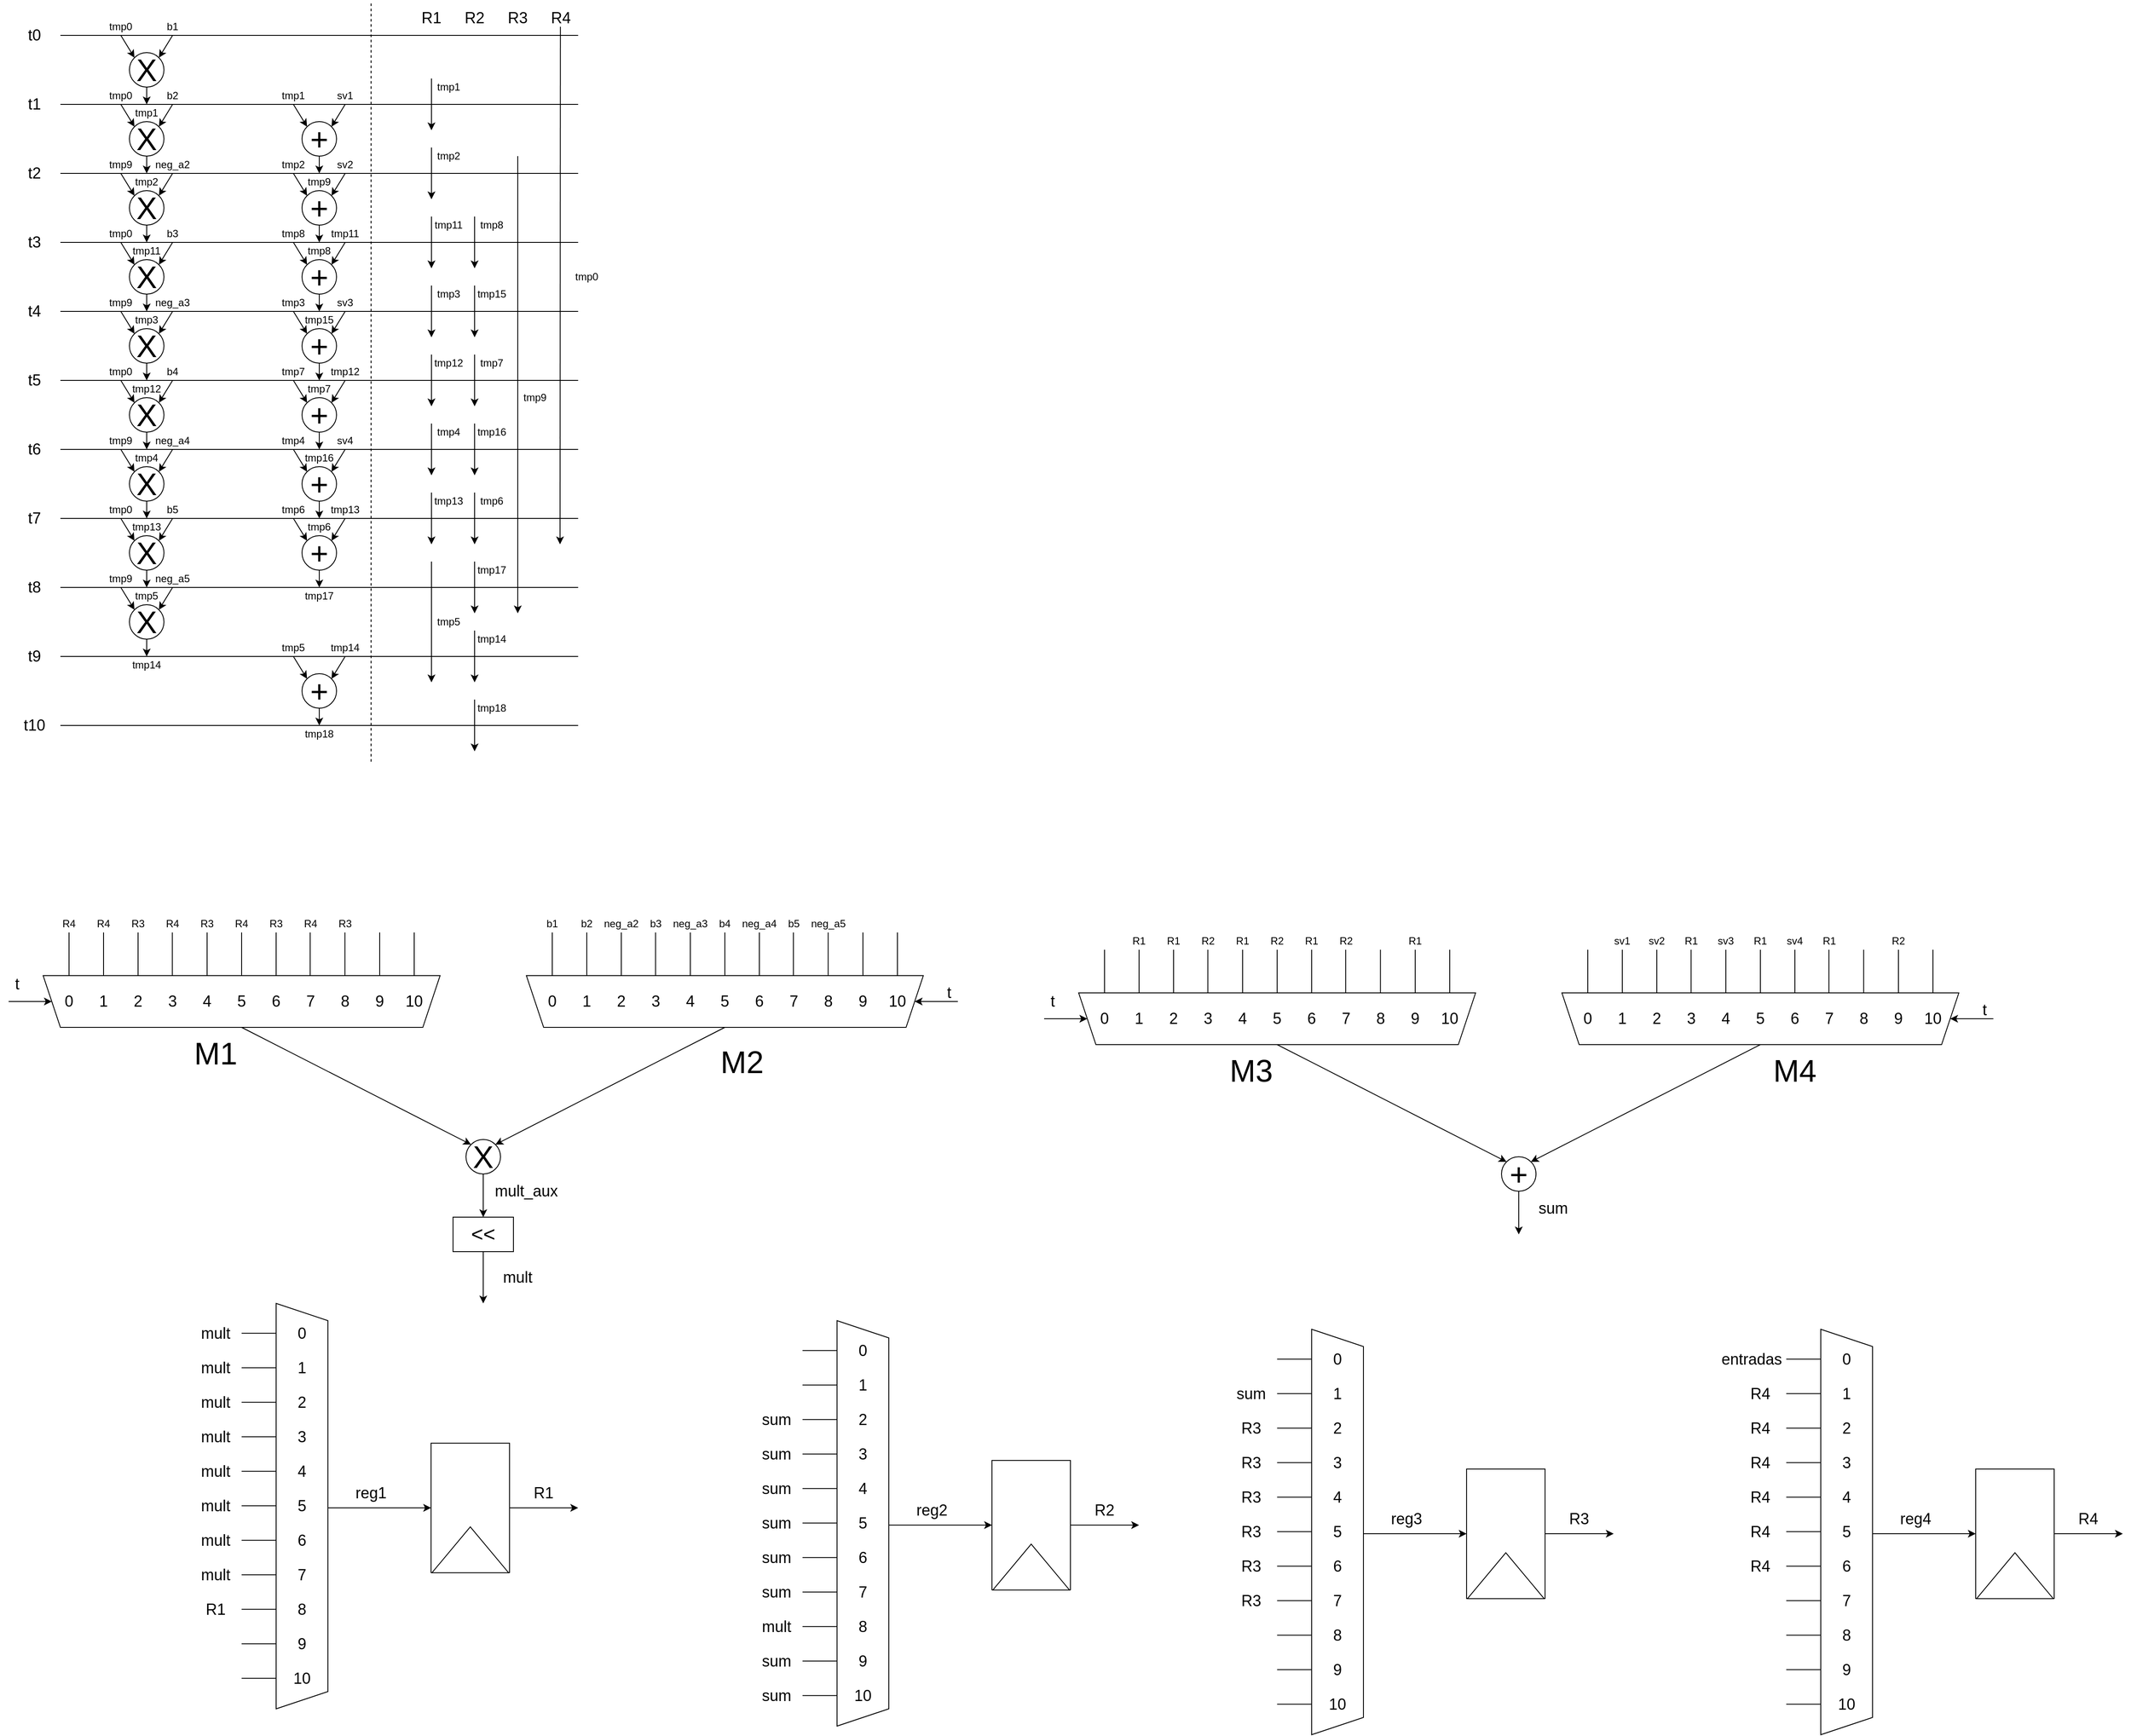 <mxfile version="14.5.7" type="device"><diagram id="4eYe4r4iTy09CNPK97Oc" name="Page-1"><mxGraphModel dx="868" dy="482" grid="1" gridSize="10" guides="1" tooltips="1" connect="1" arrows="1" fold="1" page="1" pageScale="1" pageWidth="3300" pageHeight="4681" math="0" shadow="0"><root><mxCell id="0"/><mxCell id="1" parent="0"/><mxCell id="ZMVoh2226f_Gq5mv6Jz_-1" value="" style="endArrow=none;html=1;" parent="1" edge="1"><mxGeometry width="50" height="50" relative="1" as="geometry"><mxPoint x="200" y="160" as="sourcePoint"/><mxPoint x="800" y="160" as="targetPoint"/></mxGeometry></mxCell><mxCell id="ZMVoh2226f_Gq5mv6Jz_-2" value="" style="endArrow=none;html=1;" parent="1" edge="1"><mxGeometry width="50" height="50" relative="1" as="geometry"><mxPoint x="200" y="240" as="sourcePoint"/><mxPoint x="800" y="240" as="targetPoint"/></mxGeometry></mxCell><mxCell id="ZMVoh2226f_Gq5mv6Jz_-3" value="" style="endArrow=none;html=1;" parent="1" edge="1"><mxGeometry width="50" height="50" relative="1" as="geometry"><mxPoint x="200" y="320" as="sourcePoint"/><mxPoint x="800" y="320" as="targetPoint"/></mxGeometry></mxCell><mxCell id="ZMVoh2226f_Gq5mv6Jz_-4" value="" style="endArrow=none;html=1;" parent="1" edge="1"><mxGeometry width="50" height="50" relative="1" as="geometry"><mxPoint x="200" y="400" as="sourcePoint"/><mxPoint x="800" y="400" as="targetPoint"/></mxGeometry></mxCell><mxCell id="ZMVoh2226f_Gq5mv6Jz_-5" value="" style="endArrow=none;html=1;" parent="1" edge="1"><mxGeometry width="50" height="50" relative="1" as="geometry"><mxPoint x="200" y="480" as="sourcePoint"/><mxPoint x="800" y="480" as="targetPoint"/></mxGeometry></mxCell><mxCell id="ZMVoh2226f_Gq5mv6Jz_-6" value="" style="endArrow=none;html=1;" parent="1" edge="1"><mxGeometry width="50" height="50" relative="1" as="geometry"><mxPoint x="200" y="560" as="sourcePoint"/><mxPoint x="800" y="560" as="targetPoint"/></mxGeometry></mxCell><mxCell id="ZMVoh2226f_Gq5mv6Jz_-7" value="" style="endArrow=none;html=1;" parent="1" edge="1"><mxGeometry width="50" height="50" relative="1" as="geometry"><mxPoint x="200" y="640" as="sourcePoint"/><mxPoint x="800" y="640" as="targetPoint"/></mxGeometry></mxCell><mxCell id="ZMVoh2226f_Gq5mv6Jz_-8" value="" style="endArrow=none;html=1;" parent="1" edge="1"><mxGeometry width="50" height="50" relative="1" as="geometry"><mxPoint x="200" y="720" as="sourcePoint"/><mxPoint x="800" y="720" as="targetPoint"/></mxGeometry></mxCell><mxCell id="ZMVoh2226f_Gq5mv6Jz_-9" value="" style="endArrow=none;html=1;" parent="1" edge="1"><mxGeometry width="50" height="50" relative="1" as="geometry"><mxPoint x="200" y="800" as="sourcePoint"/><mxPoint x="800" y="800" as="targetPoint"/></mxGeometry></mxCell><mxCell id="ZMVoh2226f_Gq5mv6Jz_-10" value="" style="endArrow=none;html=1;" parent="1" edge="1"><mxGeometry width="50" height="50" relative="1" as="geometry"><mxPoint x="200" y="880" as="sourcePoint"/><mxPoint x="800" y="880" as="targetPoint"/></mxGeometry></mxCell><mxCell id="ZMVoh2226f_Gq5mv6Jz_-11" value="" style="endArrow=none;html=1;" parent="1" edge="1"><mxGeometry width="50" height="50" relative="1" as="geometry"><mxPoint x="200" y="960" as="sourcePoint"/><mxPoint x="800" y="960" as="targetPoint"/></mxGeometry></mxCell><mxCell id="ZMVoh2226f_Gq5mv6Jz_-20" value="&lt;font style=&quot;font-size: 36px&quot;&gt;X&lt;/font&gt;" style="ellipse;whiteSpace=wrap;html=1;aspect=fixed;" parent="1" vertex="1"><mxGeometry x="280" y="180" width="40" height="40" as="geometry"/></mxCell><mxCell id="ZMVoh2226f_Gq5mv6Jz_-34" value="&lt;font style=&quot;font-size: 18px&quot;&gt;t0&lt;/font&gt;" style="text;html=1;strokeColor=none;fillColor=none;align=center;verticalAlign=middle;whiteSpace=wrap;rounded=0;" parent="1" vertex="1"><mxGeometry x="150" y="150" width="40" height="20" as="geometry"/></mxCell><mxCell id="ZMVoh2226f_Gq5mv6Jz_-35" value="&lt;font style=&quot;font-size: 18px&quot;&gt;t1&lt;/font&gt;" style="text;html=1;strokeColor=none;fillColor=none;align=center;verticalAlign=middle;whiteSpace=wrap;rounded=0;" parent="1" vertex="1"><mxGeometry x="150" y="230" width="40" height="20" as="geometry"/></mxCell><mxCell id="ZMVoh2226f_Gq5mv6Jz_-36" value="&lt;font style=&quot;font-size: 18px&quot;&gt;t2&lt;/font&gt;" style="text;html=1;strokeColor=none;fillColor=none;align=center;verticalAlign=middle;whiteSpace=wrap;rounded=0;" parent="1" vertex="1"><mxGeometry x="150" y="310" width="40" height="20" as="geometry"/></mxCell><mxCell id="ZMVoh2226f_Gq5mv6Jz_-37" value="&lt;font style=&quot;font-size: 18px&quot;&gt;t3&lt;/font&gt;" style="text;html=1;strokeColor=none;fillColor=none;align=center;verticalAlign=middle;whiteSpace=wrap;rounded=0;" parent="1" vertex="1"><mxGeometry x="150" y="390" width="40" height="20" as="geometry"/></mxCell><mxCell id="ZMVoh2226f_Gq5mv6Jz_-38" value="&lt;font style=&quot;font-size: 18px&quot;&gt;t4&lt;/font&gt;" style="text;html=1;strokeColor=none;fillColor=none;align=center;verticalAlign=middle;whiteSpace=wrap;rounded=0;" parent="1" vertex="1"><mxGeometry x="150" y="470" width="40" height="20" as="geometry"/></mxCell><mxCell id="ZMVoh2226f_Gq5mv6Jz_-39" value="&lt;font style=&quot;font-size: 18px&quot;&gt;t5&lt;/font&gt;" style="text;html=1;strokeColor=none;fillColor=none;align=center;verticalAlign=middle;whiteSpace=wrap;rounded=0;" parent="1" vertex="1"><mxGeometry x="150" y="550" width="40" height="20" as="geometry"/></mxCell><mxCell id="ZMVoh2226f_Gq5mv6Jz_-40" value="&lt;font style=&quot;font-size: 18px&quot;&gt;t6&lt;/font&gt;" style="text;html=1;strokeColor=none;fillColor=none;align=center;verticalAlign=middle;whiteSpace=wrap;rounded=0;" parent="1" vertex="1"><mxGeometry x="150" y="630" width="40" height="20" as="geometry"/></mxCell><mxCell id="ZMVoh2226f_Gq5mv6Jz_-41" value="&lt;font style=&quot;font-size: 18px&quot;&gt;t7&lt;/font&gt;" style="text;html=1;strokeColor=none;fillColor=none;align=center;verticalAlign=middle;whiteSpace=wrap;rounded=0;" parent="1" vertex="1"><mxGeometry x="150" y="710" width="40" height="20" as="geometry"/></mxCell><mxCell id="ZMVoh2226f_Gq5mv6Jz_-42" value="&lt;font style=&quot;font-size: 18px&quot;&gt;t8&lt;/font&gt;" style="text;html=1;strokeColor=none;fillColor=none;align=center;verticalAlign=middle;whiteSpace=wrap;rounded=0;" parent="1" vertex="1"><mxGeometry x="150" y="790" width="40" height="20" as="geometry"/></mxCell><mxCell id="ZMVoh2226f_Gq5mv6Jz_-43" value="&lt;font style=&quot;font-size: 18px&quot;&gt;t9&lt;/font&gt;" style="text;html=1;strokeColor=none;fillColor=none;align=center;verticalAlign=middle;whiteSpace=wrap;rounded=0;" parent="1" vertex="1"><mxGeometry x="150" y="870" width="40" height="20" as="geometry"/></mxCell><mxCell id="ZMVoh2226f_Gq5mv6Jz_-44" value="&lt;font style=&quot;font-size: 18px&quot;&gt;t10&lt;/font&gt;" style="text;html=1;strokeColor=none;fillColor=none;align=center;verticalAlign=middle;whiteSpace=wrap;rounded=0;" parent="1" vertex="1"><mxGeometry x="150" y="950" width="40" height="20" as="geometry"/></mxCell><mxCell id="ZMVoh2226f_Gq5mv6Jz_-45" value="&lt;font style=&quot;font-size: 18px&quot;&gt;R1&lt;/font&gt;" style="text;html=1;strokeColor=none;fillColor=none;align=center;verticalAlign=middle;whiteSpace=wrap;rounded=0;" parent="1" vertex="1"><mxGeometry x="610" y="130" width="40" height="20" as="geometry"/></mxCell><mxCell id="ZMVoh2226f_Gq5mv6Jz_-46" value="&lt;font style=&quot;font-size: 18px&quot;&gt;R2&lt;/font&gt;" style="text;html=1;strokeColor=none;fillColor=none;align=center;verticalAlign=middle;whiteSpace=wrap;rounded=0;" parent="1" vertex="1"><mxGeometry x="660" y="130" width="40" height="20" as="geometry"/></mxCell><mxCell id="ZMVoh2226f_Gq5mv6Jz_-47" value="&lt;font style=&quot;font-size: 18px&quot;&gt;R3&lt;/font&gt;" style="text;html=1;strokeColor=none;fillColor=none;align=center;verticalAlign=middle;whiteSpace=wrap;rounded=0;" parent="1" vertex="1"><mxGeometry x="710" y="130" width="40" height="20" as="geometry"/></mxCell><mxCell id="ZMVoh2226f_Gq5mv6Jz_-48" value="&lt;font style=&quot;font-size: 18px&quot;&gt;R4&lt;/font&gt;" style="text;html=1;strokeColor=none;fillColor=none;align=center;verticalAlign=middle;whiteSpace=wrap;rounded=0;" parent="1" vertex="1"><mxGeometry x="760" y="130" width="40" height="20" as="geometry"/></mxCell><mxCell id="ZMVoh2226f_Gq5mv6Jz_-50" value="" style="endArrow=none;dashed=1;html=1;" parent="1" edge="1"><mxGeometry width="50" height="50" relative="1" as="geometry"><mxPoint x="560" y="1002" as="sourcePoint"/><mxPoint x="560" y="120" as="targetPoint"/></mxGeometry></mxCell><mxCell id="ZMVoh2226f_Gq5mv6Jz_-51" value="" style="endArrow=classic;html=1;entryX=0;entryY=0;entryDx=0;entryDy=0;" parent="1" target="ZMVoh2226f_Gq5mv6Jz_-20" edge="1"><mxGeometry width="50" height="50" relative="1" as="geometry"><mxPoint x="270" y="160" as="sourcePoint"/><mxPoint x="290" y="90" as="targetPoint"/></mxGeometry></mxCell><mxCell id="ZMVoh2226f_Gq5mv6Jz_-52" value="" style="endArrow=classic;html=1;entryX=1;entryY=0;entryDx=0;entryDy=0;" parent="1" target="ZMVoh2226f_Gq5mv6Jz_-20" edge="1"><mxGeometry width="50" height="50" relative="1" as="geometry"><mxPoint x="330" y="160" as="sourcePoint"/><mxPoint x="295.858" y="195.858" as="targetPoint"/></mxGeometry></mxCell><mxCell id="ZMVoh2226f_Gq5mv6Jz_-56" value="tmp0" style="text;html=1;strokeColor=none;fillColor=none;align=center;verticalAlign=middle;whiteSpace=wrap;rounded=0;" parent="1" vertex="1"><mxGeometry x="250" y="140" width="40" height="20" as="geometry"/></mxCell><mxCell id="ZMVoh2226f_Gq5mv6Jz_-57" value="b1" style="text;html=1;strokeColor=none;fillColor=none;align=center;verticalAlign=middle;whiteSpace=wrap;rounded=0;" parent="1" vertex="1"><mxGeometry x="310" y="140" width="40" height="20" as="geometry"/></mxCell><mxCell id="ZMVoh2226f_Gq5mv6Jz_-58" value="" style="endArrow=classic;html=1;exitX=0.5;exitY=1;exitDx=0;exitDy=0;" parent="1" source="ZMVoh2226f_Gq5mv6Jz_-20" edge="1"><mxGeometry width="50" height="50" relative="1" as="geometry"><mxPoint x="300" y="310" as="sourcePoint"/><mxPoint x="300" y="240" as="targetPoint"/></mxGeometry></mxCell><mxCell id="ZMVoh2226f_Gq5mv6Jz_-59" value="tmp1" style="text;html=1;strokeColor=none;fillColor=none;align=center;verticalAlign=middle;whiteSpace=wrap;rounded=0;" parent="1" vertex="1"><mxGeometry x="280" y="240" width="40" height="20" as="geometry"/></mxCell><mxCell id="ZMVoh2226f_Gq5mv6Jz_-73" value="&lt;font style=&quot;font-size: 36px&quot;&gt;X&lt;/font&gt;" style="ellipse;whiteSpace=wrap;html=1;aspect=fixed;" parent="1" vertex="1"><mxGeometry x="280" y="260" width="40" height="40" as="geometry"/></mxCell><mxCell id="ZMVoh2226f_Gq5mv6Jz_-74" value="" style="endArrow=classic;html=1;entryX=0;entryY=0;entryDx=0;entryDy=0;" parent="1" target="ZMVoh2226f_Gq5mv6Jz_-73" edge="1"><mxGeometry width="50" height="50" relative="1" as="geometry"><mxPoint x="270" y="240" as="sourcePoint"/><mxPoint x="290" y="170" as="targetPoint"/></mxGeometry></mxCell><mxCell id="ZMVoh2226f_Gq5mv6Jz_-75" value="" style="endArrow=classic;html=1;entryX=1;entryY=0;entryDx=0;entryDy=0;" parent="1" target="ZMVoh2226f_Gq5mv6Jz_-73" edge="1"><mxGeometry width="50" height="50" relative="1" as="geometry"><mxPoint x="330" y="240" as="sourcePoint"/><mxPoint x="295.858" y="275.858" as="targetPoint"/></mxGeometry></mxCell><mxCell id="ZMVoh2226f_Gq5mv6Jz_-76" value="tmp0" style="text;html=1;strokeColor=none;fillColor=none;align=center;verticalAlign=middle;whiteSpace=wrap;rounded=0;" parent="1" vertex="1"><mxGeometry x="250" y="220" width="40" height="20" as="geometry"/></mxCell><mxCell id="ZMVoh2226f_Gq5mv6Jz_-77" value="b2" style="text;html=1;strokeColor=none;fillColor=none;align=center;verticalAlign=middle;whiteSpace=wrap;rounded=0;" parent="1" vertex="1"><mxGeometry x="310" y="220" width="40" height="20" as="geometry"/></mxCell><mxCell id="ZMVoh2226f_Gq5mv6Jz_-78" value="" style="endArrow=classic;html=1;exitX=0.5;exitY=1;exitDx=0;exitDy=0;" parent="1" source="ZMVoh2226f_Gq5mv6Jz_-73" edge="1"><mxGeometry width="50" height="50" relative="1" as="geometry"><mxPoint x="300" y="390" as="sourcePoint"/><mxPoint x="300" y="320" as="targetPoint"/></mxGeometry></mxCell><mxCell id="ZMVoh2226f_Gq5mv6Jz_-79" value="tmp2" style="text;html=1;strokeColor=none;fillColor=none;align=center;verticalAlign=middle;whiteSpace=wrap;rounded=0;" parent="1" vertex="1"><mxGeometry x="280" y="320" width="40" height="20" as="geometry"/></mxCell><mxCell id="ZMVoh2226f_Gq5mv6Jz_-80" value="&lt;font style=&quot;font-size: 36px&quot;&gt;X&lt;/font&gt;" style="ellipse;whiteSpace=wrap;html=1;aspect=fixed;" parent="1" vertex="1"><mxGeometry x="280" y="340" width="40" height="40" as="geometry"/></mxCell><mxCell id="ZMVoh2226f_Gq5mv6Jz_-81" value="" style="endArrow=classic;html=1;entryX=0;entryY=0;entryDx=0;entryDy=0;" parent="1" target="ZMVoh2226f_Gq5mv6Jz_-80" edge="1"><mxGeometry width="50" height="50" relative="1" as="geometry"><mxPoint x="270" y="320" as="sourcePoint"/><mxPoint x="290" y="250" as="targetPoint"/></mxGeometry></mxCell><mxCell id="ZMVoh2226f_Gq5mv6Jz_-82" value="" style="endArrow=classic;html=1;entryX=1;entryY=0;entryDx=0;entryDy=0;" parent="1" target="ZMVoh2226f_Gq5mv6Jz_-80" edge="1"><mxGeometry width="50" height="50" relative="1" as="geometry"><mxPoint x="330" y="320" as="sourcePoint"/><mxPoint x="295.858" y="355.858" as="targetPoint"/></mxGeometry></mxCell><mxCell id="ZMVoh2226f_Gq5mv6Jz_-83" value="tmp9" style="text;html=1;strokeColor=none;fillColor=none;align=center;verticalAlign=middle;whiteSpace=wrap;rounded=0;" parent="1" vertex="1"><mxGeometry x="250" y="300" width="40" height="20" as="geometry"/></mxCell><mxCell id="ZMVoh2226f_Gq5mv6Jz_-84" value="neg_a2" style="text;html=1;strokeColor=none;fillColor=none;align=center;verticalAlign=middle;whiteSpace=wrap;rounded=0;" parent="1" vertex="1"><mxGeometry x="310" y="300" width="40" height="20" as="geometry"/></mxCell><mxCell id="ZMVoh2226f_Gq5mv6Jz_-85" value="" style="endArrow=classic;html=1;exitX=0.5;exitY=1;exitDx=0;exitDy=0;" parent="1" source="ZMVoh2226f_Gq5mv6Jz_-80" edge="1"><mxGeometry width="50" height="50" relative="1" as="geometry"><mxPoint x="300" y="470" as="sourcePoint"/><mxPoint x="300" y="400" as="targetPoint"/></mxGeometry></mxCell><mxCell id="ZMVoh2226f_Gq5mv6Jz_-86" value="tmp11" style="text;html=1;strokeColor=none;fillColor=none;align=center;verticalAlign=middle;whiteSpace=wrap;rounded=0;" parent="1" vertex="1"><mxGeometry x="280" y="400" width="40" height="20" as="geometry"/></mxCell><mxCell id="ZMVoh2226f_Gq5mv6Jz_-87" value="&lt;font style=&quot;font-size: 36px&quot;&gt;X&lt;/font&gt;" style="ellipse;whiteSpace=wrap;html=1;aspect=fixed;" parent="1" vertex="1"><mxGeometry x="280" y="420" width="40" height="40" as="geometry"/></mxCell><mxCell id="ZMVoh2226f_Gq5mv6Jz_-88" value="" style="endArrow=classic;html=1;entryX=0;entryY=0;entryDx=0;entryDy=0;" parent="1" target="ZMVoh2226f_Gq5mv6Jz_-87" edge="1"><mxGeometry width="50" height="50" relative="1" as="geometry"><mxPoint x="270" y="400" as="sourcePoint"/><mxPoint x="290" y="330" as="targetPoint"/></mxGeometry></mxCell><mxCell id="ZMVoh2226f_Gq5mv6Jz_-89" value="" style="endArrow=classic;html=1;entryX=1;entryY=0;entryDx=0;entryDy=0;" parent="1" target="ZMVoh2226f_Gq5mv6Jz_-87" edge="1"><mxGeometry width="50" height="50" relative="1" as="geometry"><mxPoint x="330" y="400" as="sourcePoint"/><mxPoint x="295.858" y="435.858" as="targetPoint"/></mxGeometry></mxCell><mxCell id="ZMVoh2226f_Gq5mv6Jz_-90" value="tmp0" style="text;html=1;strokeColor=none;fillColor=none;align=center;verticalAlign=middle;whiteSpace=wrap;rounded=0;" parent="1" vertex="1"><mxGeometry x="250" y="380" width="40" height="20" as="geometry"/></mxCell><mxCell id="ZMVoh2226f_Gq5mv6Jz_-91" value="b3" style="text;html=1;strokeColor=none;fillColor=none;align=center;verticalAlign=middle;whiteSpace=wrap;rounded=0;" parent="1" vertex="1"><mxGeometry x="310" y="380" width="40" height="20" as="geometry"/></mxCell><mxCell id="ZMVoh2226f_Gq5mv6Jz_-92" value="" style="endArrow=classic;html=1;exitX=0.5;exitY=1;exitDx=0;exitDy=0;" parent="1" source="ZMVoh2226f_Gq5mv6Jz_-87" edge="1"><mxGeometry width="50" height="50" relative="1" as="geometry"><mxPoint x="300" y="550" as="sourcePoint"/><mxPoint x="300" y="480" as="targetPoint"/></mxGeometry></mxCell><mxCell id="ZMVoh2226f_Gq5mv6Jz_-93" value="tmp3" style="text;html=1;strokeColor=none;fillColor=none;align=center;verticalAlign=middle;whiteSpace=wrap;rounded=0;" parent="1" vertex="1"><mxGeometry x="280" y="480" width="40" height="20" as="geometry"/></mxCell><mxCell id="ZMVoh2226f_Gq5mv6Jz_-94" value="&lt;font style=&quot;font-size: 36px&quot;&gt;X&lt;/font&gt;" style="ellipse;whiteSpace=wrap;html=1;aspect=fixed;" parent="1" vertex="1"><mxGeometry x="280" y="500" width="40" height="40" as="geometry"/></mxCell><mxCell id="ZMVoh2226f_Gq5mv6Jz_-95" value="" style="endArrow=classic;html=1;entryX=0;entryY=0;entryDx=0;entryDy=0;" parent="1" target="ZMVoh2226f_Gq5mv6Jz_-94" edge="1"><mxGeometry width="50" height="50" relative="1" as="geometry"><mxPoint x="270" y="480" as="sourcePoint"/><mxPoint x="290" y="410" as="targetPoint"/></mxGeometry></mxCell><mxCell id="ZMVoh2226f_Gq5mv6Jz_-96" value="" style="endArrow=classic;html=1;entryX=1;entryY=0;entryDx=0;entryDy=0;" parent="1" target="ZMVoh2226f_Gq5mv6Jz_-94" edge="1"><mxGeometry width="50" height="50" relative="1" as="geometry"><mxPoint x="330" y="480" as="sourcePoint"/><mxPoint x="295.858" y="515.858" as="targetPoint"/></mxGeometry></mxCell><mxCell id="ZMVoh2226f_Gq5mv6Jz_-97" value="tmp9" style="text;html=1;strokeColor=none;fillColor=none;align=center;verticalAlign=middle;whiteSpace=wrap;rounded=0;" parent="1" vertex="1"><mxGeometry x="250" y="460" width="40" height="20" as="geometry"/></mxCell><mxCell id="ZMVoh2226f_Gq5mv6Jz_-98" value="neg_a3" style="text;html=1;strokeColor=none;fillColor=none;align=center;verticalAlign=middle;whiteSpace=wrap;rounded=0;" parent="1" vertex="1"><mxGeometry x="310" y="460" width="40" height="20" as="geometry"/></mxCell><mxCell id="ZMVoh2226f_Gq5mv6Jz_-99" value="" style="endArrow=classic;html=1;exitX=0.5;exitY=1;exitDx=0;exitDy=0;" parent="1" source="ZMVoh2226f_Gq5mv6Jz_-94" edge="1"><mxGeometry width="50" height="50" relative="1" as="geometry"><mxPoint x="300" y="630" as="sourcePoint"/><mxPoint x="300" y="560" as="targetPoint"/></mxGeometry></mxCell><mxCell id="ZMVoh2226f_Gq5mv6Jz_-100" value="tmp12" style="text;html=1;strokeColor=none;fillColor=none;align=center;verticalAlign=middle;whiteSpace=wrap;rounded=0;" parent="1" vertex="1"><mxGeometry x="280" y="560" width="40" height="20" as="geometry"/></mxCell><mxCell id="ZMVoh2226f_Gq5mv6Jz_-101" value="&lt;font style=&quot;font-size: 36px&quot;&gt;X&lt;/font&gt;" style="ellipse;whiteSpace=wrap;html=1;aspect=fixed;" parent="1" vertex="1"><mxGeometry x="280" y="580" width="40" height="40" as="geometry"/></mxCell><mxCell id="ZMVoh2226f_Gq5mv6Jz_-102" value="" style="endArrow=classic;html=1;entryX=0;entryY=0;entryDx=0;entryDy=0;" parent="1" target="ZMVoh2226f_Gq5mv6Jz_-101" edge="1"><mxGeometry width="50" height="50" relative="1" as="geometry"><mxPoint x="270" y="560" as="sourcePoint"/><mxPoint x="290" y="490" as="targetPoint"/></mxGeometry></mxCell><mxCell id="ZMVoh2226f_Gq5mv6Jz_-103" value="" style="endArrow=classic;html=1;entryX=1;entryY=0;entryDx=0;entryDy=0;" parent="1" target="ZMVoh2226f_Gq5mv6Jz_-101" edge="1"><mxGeometry width="50" height="50" relative="1" as="geometry"><mxPoint x="330" y="560" as="sourcePoint"/><mxPoint x="295.858" y="595.858" as="targetPoint"/></mxGeometry></mxCell><mxCell id="ZMVoh2226f_Gq5mv6Jz_-104" value="tmp0" style="text;html=1;strokeColor=none;fillColor=none;align=center;verticalAlign=middle;whiteSpace=wrap;rounded=0;" parent="1" vertex="1"><mxGeometry x="250" y="540" width="40" height="20" as="geometry"/></mxCell><mxCell id="ZMVoh2226f_Gq5mv6Jz_-105" value="b4" style="text;html=1;strokeColor=none;fillColor=none;align=center;verticalAlign=middle;whiteSpace=wrap;rounded=0;" parent="1" vertex="1"><mxGeometry x="310" y="540" width="40" height="20" as="geometry"/></mxCell><mxCell id="ZMVoh2226f_Gq5mv6Jz_-106" value="" style="endArrow=classic;html=1;exitX=0.5;exitY=1;exitDx=0;exitDy=0;" parent="1" source="ZMVoh2226f_Gq5mv6Jz_-101" edge="1"><mxGeometry width="50" height="50" relative="1" as="geometry"><mxPoint x="300" y="710" as="sourcePoint"/><mxPoint x="300" y="640" as="targetPoint"/></mxGeometry></mxCell><mxCell id="ZMVoh2226f_Gq5mv6Jz_-107" value="tmp4" style="text;html=1;strokeColor=none;fillColor=none;align=center;verticalAlign=middle;whiteSpace=wrap;rounded=0;" parent="1" vertex="1"><mxGeometry x="280" y="640" width="40" height="20" as="geometry"/></mxCell><mxCell id="ZMVoh2226f_Gq5mv6Jz_-108" value="&lt;font style=&quot;font-size: 36px&quot;&gt;X&lt;/font&gt;" style="ellipse;whiteSpace=wrap;html=1;aspect=fixed;" parent="1" vertex="1"><mxGeometry x="280" y="660" width="40" height="40" as="geometry"/></mxCell><mxCell id="ZMVoh2226f_Gq5mv6Jz_-109" value="" style="endArrow=classic;html=1;entryX=0;entryY=0;entryDx=0;entryDy=0;" parent="1" target="ZMVoh2226f_Gq5mv6Jz_-108" edge="1"><mxGeometry width="50" height="50" relative="1" as="geometry"><mxPoint x="270" y="640" as="sourcePoint"/><mxPoint x="290" y="570" as="targetPoint"/></mxGeometry></mxCell><mxCell id="ZMVoh2226f_Gq5mv6Jz_-110" value="" style="endArrow=classic;html=1;entryX=1;entryY=0;entryDx=0;entryDy=0;" parent="1" target="ZMVoh2226f_Gq5mv6Jz_-108" edge="1"><mxGeometry width="50" height="50" relative="1" as="geometry"><mxPoint x="330" y="640" as="sourcePoint"/><mxPoint x="295.858" y="675.858" as="targetPoint"/></mxGeometry></mxCell><mxCell id="ZMVoh2226f_Gq5mv6Jz_-111" value="tmp9" style="text;html=1;strokeColor=none;fillColor=none;align=center;verticalAlign=middle;whiteSpace=wrap;rounded=0;" parent="1" vertex="1"><mxGeometry x="250" y="620" width="40" height="20" as="geometry"/></mxCell><mxCell id="ZMVoh2226f_Gq5mv6Jz_-112" value="neg_a4" style="text;html=1;strokeColor=none;fillColor=none;align=center;verticalAlign=middle;whiteSpace=wrap;rounded=0;" parent="1" vertex="1"><mxGeometry x="310" y="620" width="40" height="20" as="geometry"/></mxCell><mxCell id="ZMVoh2226f_Gq5mv6Jz_-113" value="" style="endArrow=classic;html=1;exitX=0.5;exitY=1;exitDx=0;exitDy=0;" parent="1" source="ZMVoh2226f_Gq5mv6Jz_-108" edge="1"><mxGeometry width="50" height="50" relative="1" as="geometry"><mxPoint x="300" y="790" as="sourcePoint"/><mxPoint x="300" y="720" as="targetPoint"/></mxGeometry></mxCell><mxCell id="ZMVoh2226f_Gq5mv6Jz_-114" value="tmp13" style="text;html=1;strokeColor=none;fillColor=none;align=center;verticalAlign=middle;whiteSpace=wrap;rounded=0;" parent="1" vertex="1"><mxGeometry x="280" y="720" width="40" height="20" as="geometry"/></mxCell><mxCell id="ZMVoh2226f_Gq5mv6Jz_-115" value="&lt;font style=&quot;font-size: 36px&quot;&gt;X&lt;/font&gt;" style="ellipse;whiteSpace=wrap;html=1;aspect=fixed;" parent="1" vertex="1"><mxGeometry x="280" y="740" width="40" height="40" as="geometry"/></mxCell><mxCell id="ZMVoh2226f_Gq5mv6Jz_-116" value="" style="endArrow=classic;html=1;entryX=0;entryY=0;entryDx=0;entryDy=0;" parent="1" target="ZMVoh2226f_Gq5mv6Jz_-115" edge="1"><mxGeometry width="50" height="50" relative="1" as="geometry"><mxPoint x="270" y="720" as="sourcePoint"/><mxPoint x="290" y="650" as="targetPoint"/></mxGeometry></mxCell><mxCell id="ZMVoh2226f_Gq5mv6Jz_-117" value="" style="endArrow=classic;html=1;entryX=1;entryY=0;entryDx=0;entryDy=0;" parent="1" target="ZMVoh2226f_Gq5mv6Jz_-115" edge="1"><mxGeometry width="50" height="50" relative="1" as="geometry"><mxPoint x="330" y="720" as="sourcePoint"/><mxPoint x="295.858" y="755.858" as="targetPoint"/></mxGeometry></mxCell><mxCell id="ZMVoh2226f_Gq5mv6Jz_-118" value="tmp0" style="text;html=1;strokeColor=none;fillColor=none;align=center;verticalAlign=middle;whiteSpace=wrap;rounded=0;" parent="1" vertex="1"><mxGeometry x="250" y="700" width="40" height="20" as="geometry"/></mxCell><mxCell id="ZMVoh2226f_Gq5mv6Jz_-119" value="b5" style="text;html=1;strokeColor=none;fillColor=none;align=center;verticalAlign=middle;whiteSpace=wrap;rounded=0;" parent="1" vertex="1"><mxGeometry x="310" y="700" width="40" height="20" as="geometry"/></mxCell><mxCell id="ZMVoh2226f_Gq5mv6Jz_-120" value="" style="endArrow=classic;html=1;exitX=0.5;exitY=1;exitDx=0;exitDy=0;" parent="1" source="ZMVoh2226f_Gq5mv6Jz_-115" edge="1"><mxGeometry width="50" height="50" relative="1" as="geometry"><mxPoint x="300" y="870" as="sourcePoint"/><mxPoint x="300" y="800" as="targetPoint"/></mxGeometry></mxCell><mxCell id="ZMVoh2226f_Gq5mv6Jz_-121" value="tmp5" style="text;html=1;strokeColor=none;fillColor=none;align=center;verticalAlign=middle;whiteSpace=wrap;rounded=0;" parent="1" vertex="1"><mxGeometry x="280" y="800" width="40" height="20" as="geometry"/></mxCell><mxCell id="ZMVoh2226f_Gq5mv6Jz_-122" value="&lt;font style=&quot;font-size: 36px&quot;&gt;X&lt;/font&gt;" style="ellipse;whiteSpace=wrap;html=1;aspect=fixed;" parent="1" vertex="1"><mxGeometry x="280" y="820" width="40" height="40" as="geometry"/></mxCell><mxCell id="ZMVoh2226f_Gq5mv6Jz_-123" value="" style="endArrow=classic;html=1;entryX=0;entryY=0;entryDx=0;entryDy=0;" parent="1" target="ZMVoh2226f_Gq5mv6Jz_-122" edge="1"><mxGeometry width="50" height="50" relative="1" as="geometry"><mxPoint x="270" y="800" as="sourcePoint"/><mxPoint x="290" y="730" as="targetPoint"/></mxGeometry></mxCell><mxCell id="ZMVoh2226f_Gq5mv6Jz_-124" value="" style="endArrow=classic;html=1;entryX=1;entryY=0;entryDx=0;entryDy=0;" parent="1" target="ZMVoh2226f_Gq5mv6Jz_-122" edge="1"><mxGeometry width="50" height="50" relative="1" as="geometry"><mxPoint x="330" y="800" as="sourcePoint"/><mxPoint x="295.858" y="835.858" as="targetPoint"/></mxGeometry></mxCell><mxCell id="ZMVoh2226f_Gq5mv6Jz_-125" value="tmp9" style="text;html=1;strokeColor=none;fillColor=none;align=center;verticalAlign=middle;whiteSpace=wrap;rounded=0;" parent="1" vertex="1"><mxGeometry x="250" y="780" width="40" height="20" as="geometry"/></mxCell><mxCell id="ZMVoh2226f_Gq5mv6Jz_-126" value="neg_a5" style="text;html=1;strokeColor=none;fillColor=none;align=center;verticalAlign=middle;whiteSpace=wrap;rounded=0;" parent="1" vertex="1"><mxGeometry x="310" y="780" width="40" height="20" as="geometry"/></mxCell><mxCell id="ZMVoh2226f_Gq5mv6Jz_-127" value="" style="endArrow=classic;html=1;exitX=0.5;exitY=1;exitDx=0;exitDy=0;" parent="1" source="ZMVoh2226f_Gq5mv6Jz_-122" edge="1"><mxGeometry width="50" height="50" relative="1" as="geometry"><mxPoint x="300" y="950" as="sourcePoint"/><mxPoint x="300" y="880" as="targetPoint"/></mxGeometry></mxCell><mxCell id="ZMVoh2226f_Gq5mv6Jz_-128" value="tmp14" style="text;html=1;strokeColor=none;fillColor=none;align=center;verticalAlign=middle;whiteSpace=wrap;rounded=0;" parent="1" vertex="1"><mxGeometry x="280" y="880" width="40" height="20" as="geometry"/></mxCell><mxCell id="ZMVoh2226f_Gq5mv6Jz_-136" value="&lt;font style=&quot;font-size: 36px&quot;&gt;+&lt;/font&gt;" style="ellipse;whiteSpace=wrap;html=1;aspect=fixed;" parent="1" vertex="1"><mxGeometry x="480" y="260" width="40" height="40" as="geometry"/></mxCell><mxCell id="ZMVoh2226f_Gq5mv6Jz_-137" value="" style="endArrow=classic;html=1;entryX=0;entryY=0;entryDx=0;entryDy=0;" parent="1" target="ZMVoh2226f_Gq5mv6Jz_-136" edge="1"><mxGeometry width="50" height="50" relative="1" as="geometry"><mxPoint x="470" y="240" as="sourcePoint"/><mxPoint x="490" y="170" as="targetPoint"/></mxGeometry></mxCell><mxCell id="ZMVoh2226f_Gq5mv6Jz_-138" value="" style="endArrow=classic;html=1;entryX=1;entryY=0;entryDx=0;entryDy=0;" parent="1" target="ZMVoh2226f_Gq5mv6Jz_-136" edge="1"><mxGeometry width="50" height="50" relative="1" as="geometry"><mxPoint x="530" y="240" as="sourcePoint"/><mxPoint x="495.858" y="275.858" as="targetPoint"/></mxGeometry></mxCell><mxCell id="ZMVoh2226f_Gq5mv6Jz_-139" value="tmp1" style="text;html=1;strokeColor=none;fillColor=none;align=center;verticalAlign=middle;whiteSpace=wrap;rounded=0;" parent="1" vertex="1"><mxGeometry x="450" y="220" width="40" height="20" as="geometry"/></mxCell><mxCell id="ZMVoh2226f_Gq5mv6Jz_-141" value="" style="endArrow=classic;html=1;exitX=0.5;exitY=1;exitDx=0;exitDy=0;" parent="1" source="ZMVoh2226f_Gq5mv6Jz_-136" edge="1"><mxGeometry width="50" height="50" relative="1" as="geometry"><mxPoint x="500" y="390" as="sourcePoint"/><mxPoint x="500" y="320" as="targetPoint"/></mxGeometry></mxCell><mxCell id="ZMVoh2226f_Gq5mv6Jz_-142" value="tmp9" style="text;html=1;strokeColor=none;fillColor=none;align=center;verticalAlign=middle;whiteSpace=wrap;rounded=0;" parent="1" vertex="1"><mxGeometry x="480" y="320" width="40" height="20" as="geometry"/></mxCell><mxCell id="ZMVoh2226f_Gq5mv6Jz_-143" value="sv1" style="text;html=1;strokeColor=none;fillColor=none;align=center;verticalAlign=middle;whiteSpace=wrap;rounded=0;" parent="1" vertex="1"><mxGeometry x="510" y="220" width="40" height="20" as="geometry"/></mxCell><mxCell id="ZMVoh2226f_Gq5mv6Jz_-144" value="&lt;font style=&quot;font-size: 36px&quot;&gt;+&lt;/font&gt;" style="ellipse;whiteSpace=wrap;html=1;aspect=fixed;" parent="1" vertex="1"><mxGeometry x="480" y="340" width="40" height="40" as="geometry"/></mxCell><mxCell id="ZMVoh2226f_Gq5mv6Jz_-145" value="" style="endArrow=classic;html=1;entryX=0;entryY=0;entryDx=0;entryDy=0;" parent="1" target="ZMVoh2226f_Gq5mv6Jz_-144" edge="1"><mxGeometry width="50" height="50" relative="1" as="geometry"><mxPoint x="470" y="320" as="sourcePoint"/><mxPoint x="490" y="250" as="targetPoint"/></mxGeometry></mxCell><mxCell id="ZMVoh2226f_Gq5mv6Jz_-146" value="" style="endArrow=classic;html=1;entryX=1;entryY=0;entryDx=0;entryDy=0;" parent="1" target="ZMVoh2226f_Gq5mv6Jz_-144" edge="1"><mxGeometry width="50" height="50" relative="1" as="geometry"><mxPoint x="530" y="320" as="sourcePoint"/><mxPoint x="495.858" y="355.858" as="targetPoint"/></mxGeometry></mxCell><mxCell id="ZMVoh2226f_Gq5mv6Jz_-147" value="tmp2" style="text;html=1;strokeColor=none;fillColor=none;align=center;verticalAlign=middle;whiteSpace=wrap;rounded=0;" parent="1" vertex="1"><mxGeometry x="450" y="300" width="40" height="20" as="geometry"/></mxCell><mxCell id="ZMVoh2226f_Gq5mv6Jz_-148" value="" style="endArrow=classic;html=1;exitX=0.5;exitY=1;exitDx=0;exitDy=0;" parent="1" source="ZMVoh2226f_Gq5mv6Jz_-144" edge="1"><mxGeometry width="50" height="50" relative="1" as="geometry"><mxPoint x="500" y="470" as="sourcePoint"/><mxPoint x="500" y="400" as="targetPoint"/></mxGeometry></mxCell><mxCell id="ZMVoh2226f_Gq5mv6Jz_-149" value="tmp8" style="text;html=1;strokeColor=none;fillColor=none;align=center;verticalAlign=middle;whiteSpace=wrap;rounded=0;" parent="1" vertex="1"><mxGeometry x="480" y="400" width="40" height="20" as="geometry"/></mxCell><mxCell id="ZMVoh2226f_Gq5mv6Jz_-150" value="sv2" style="text;html=1;strokeColor=none;fillColor=none;align=center;verticalAlign=middle;whiteSpace=wrap;rounded=0;" parent="1" vertex="1"><mxGeometry x="510" y="300" width="40" height="20" as="geometry"/></mxCell><mxCell id="ZMVoh2226f_Gq5mv6Jz_-151" value="&lt;font style=&quot;font-size: 36px&quot;&gt;+&lt;/font&gt;" style="ellipse;whiteSpace=wrap;html=1;aspect=fixed;" parent="1" vertex="1"><mxGeometry x="480" y="420" width="40" height="40" as="geometry"/></mxCell><mxCell id="ZMVoh2226f_Gq5mv6Jz_-152" value="" style="endArrow=classic;html=1;entryX=0;entryY=0;entryDx=0;entryDy=0;" parent="1" target="ZMVoh2226f_Gq5mv6Jz_-151" edge="1"><mxGeometry width="50" height="50" relative="1" as="geometry"><mxPoint x="470" y="400" as="sourcePoint"/><mxPoint x="490" y="330" as="targetPoint"/></mxGeometry></mxCell><mxCell id="ZMVoh2226f_Gq5mv6Jz_-153" value="" style="endArrow=classic;html=1;entryX=1;entryY=0;entryDx=0;entryDy=0;" parent="1" target="ZMVoh2226f_Gq5mv6Jz_-151" edge="1"><mxGeometry width="50" height="50" relative="1" as="geometry"><mxPoint x="530" y="400" as="sourcePoint"/><mxPoint x="495.858" y="435.858" as="targetPoint"/></mxGeometry></mxCell><mxCell id="ZMVoh2226f_Gq5mv6Jz_-154" value="tmp8" style="text;html=1;strokeColor=none;fillColor=none;align=center;verticalAlign=middle;whiteSpace=wrap;rounded=0;" parent="1" vertex="1"><mxGeometry x="450" y="380" width="40" height="20" as="geometry"/></mxCell><mxCell id="ZMVoh2226f_Gq5mv6Jz_-155" value="" style="endArrow=classic;html=1;exitX=0.5;exitY=1;exitDx=0;exitDy=0;" parent="1" source="ZMVoh2226f_Gq5mv6Jz_-151" edge="1"><mxGeometry width="50" height="50" relative="1" as="geometry"><mxPoint x="500" y="550" as="sourcePoint"/><mxPoint x="500" y="480" as="targetPoint"/></mxGeometry></mxCell><mxCell id="ZMVoh2226f_Gq5mv6Jz_-156" value="tmp15" style="text;html=1;strokeColor=none;fillColor=none;align=center;verticalAlign=middle;whiteSpace=wrap;rounded=0;" parent="1" vertex="1"><mxGeometry x="480" y="480" width="40" height="20" as="geometry"/></mxCell><mxCell id="ZMVoh2226f_Gq5mv6Jz_-157" value="tmp11" style="text;html=1;strokeColor=none;fillColor=none;align=center;verticalAlign=middle;whiteSpace=wrap;rounded=0;" parent="1" vertex="1"><mxGeometry x="510" y="380" width="40" height="20" as="geometry"/></mxCell><mxCell id="ZMVoh2226f_Gq5mv6Jz_-158" value="&lt;font style=&quot;font-size: 36px&quot;&gt;+&lt;/font&gt;" style="ellipse;whiteSpace=wrap;html=1;aspect=fixed;" parent="1" vertex="1"><mxGeometry x="480" y="500" width="40" height="40" as="geometry"/></mxCell><mxCell id="ZMVoh2226f_Gq5mv6Jz_-159" value="" style="endArrow=classic;html=1;entryX=0;entryY=0;entryDx=0;entryDy=0;" parent="1" target="ZMVoh2226f_Gq5mv6Jz_-158" edge="1"><mxGeometry width="50" height="50" relative="1" as="geometry"><mxPoint x="470" y="480" as="sourcePoint"/><mxPoint x="490" y="410" as="targetPoint"/></mxGeometry></mxCell><mxCell id="ZMVoh2226f_Gq5mv6Jz_-160" value="" style="endArrow=classic;html=1;entryX=1;entryY=0;entryDx=0;entryDy=0;" parent="1" target="ZMVoh2226f_Gq5mv6Jz_-158" edge="1"><mxGeometry width="50" height="50" relative="1" as="geometry"><mxPoint x="530" y="480" as="sourcePoint"/><mxPoint x="495.858" y="515.858" as="targetPoint"/></mxGeometry></mxCell><mxCell id="ZMVoh2226f_Gq5mv6Jz_-161" value="tmp3" style="text;html=1;strokeColor=none;fillColor=none;align=center;verticalAlign=middle;whiteSpace=wrap;rounded=0;" parent="1" vertex="1"><mxGeometry x="450" y="460" width="40" height="20" as="geometry"/></mxCell><mxCell id="ZMVoh2226f_Gq5mv6Jz_-162" value="" style="endArrow=classic;html=1;exitX=0.5;exitY=1;exitDx=0;exitDy=0;" parent="1" source="ZMVoh2226f_Gq5mv6Jz_-158" edge="1"><mxGeometry width="50" height="50" relative="1" as="geometry"><mxPoint x="500" y="630" as="sourcePoint"/><mxPoint x="500" y="560" as="targetPoint"/></mxGeometry></mxCell><mxCell id="ZMVoh2226f_Gq5mv6Jz_-163" value="tmp7" style="text;html=1;strokeColor=none;fillColor=none;align=center;verticalAlign=middle;whiteSpace=wrap;rounded=0;" parent="1" vertex="1"><mxGeometry x="480" y="560" width="40" height="20" as="geometry"/></mxCell><mxCell id="ZMVoh2226f_Gq5mv6Jz_-164" value="sv3" style="text;html=1;strokeColor=none;fillColor=none;align=center;verticalAlign=middle;whiteSpace=wrap;rounded=0;" parent="1" vertex="1"><mxGeometry x="510" y="460" width="40" height="20" as="geometry"/></mxCell><mxCell id="ZMVoh2226f_Gq5mv6Jz_-165" value="&lt;font style=&quot;font-size: 36px&quot;&gt;+&lt;/font&gt;" style="ellipse;whiteSpace=wrap;html=1;aspect=fixed;" parent="1" vertex="1"><mxGeometry x="480" y="580" width="40" height="40" as="geometry"/></mxCell><mxCell id="ZMVoh2226f_Gq5mv6Jz_-166" value="" style="endArrow=classic;html=1;entryX=0;entryY=0;entryDx=0;entryDy=0;" parent="1" target="ZMVoh2226f_Gq5mv6Jz_-165" edge="1"><mxGeometry width="50" height="50" relative="1" as="geometry"><mxPoint x="470" y="560" as="sourcePoint"/><mxPoint x="490" y="490" as="targetPoint"/></mxGeometry></mxCell><mxCell id="ZMVoh2226f_Gq5mv6Jz_-167" value="" style="endArrow=classic;html=1;entryX=1;entryY=0;entryDx=0;entryDy=0;" parent="1" target="ZMVoh2226f_Gq5mv6Jz_-165" edge="1"><mxGeometry width="50" height="50" relative="1" as="geometry"><mxPoint x="530" y="560" as="sourcePoint"/><mxPoint x="495.858" y="595.858" as="targetPoint"/></mxGeometry></mxCell><mxCell id="ZMVoh2226f_Gq5mv6Jz_-168" value="tmp7" style="text;html=1;strokeColor=none;fillColor=none;align=center;verticalAlign=middle;whiteSpace=wrap;rounded=0;" parent="1" vertex="1"><mxGeometry x="450" y="540" width="40" height="20" as="geometry"/></mxCell><mxCell id="ZMVoh2226f_Gq5mv6Jz_-169" value="" style="endArrow=classic;html=1;exitX=0.5;exitY=1;exitDx=0;exitDy=0;" parent="1" source="ZMVoh2226f_Gq5mv6Jz_-165" edge="1"><mxGeometry width="50" height="50" relative="1" as="geometry"><mxPoint x="500" y="710" as="sourcePoint"/><mxPoint x="500" y="640" as="targetPoint"/></mxGeometry></mxCell><mxCell id="ZMVoh2226f_Gq5mv6Jz_-170" value="tmp16" style="text;html=1;strokeColor=none;fillColor=none;align=center;verticalAlign=middle;whiteSpace=wrap;rounded=0;" parent="1" vertex="1"><mxGeometry x="480" y="640" width="40" height="20" as="geometry"/></mxCell><mxCell id="ZMVoh2226f_Gq5mv6Jz_-171" value="tmp12" style="text;html=1;strokeColor=none;fillColor=none;align=center;verticalAlign=middle;whiteSpace=wrap;rounded=0;" parent="1" vertex="1"><mxGeometry x="510" y="540" width="40" height="20" as="geometry"/></mxCell><mxCell id="ZMVoh2226f_Gq5mv6Jz_-172" value="&lt;font style=&quot;font-size: 36px&quot;&gt;+&lt;/font&gt;" style="ellipse;whiteSpace=wrap;html=1;aspect=fixed;" parent="1" vertex="1"><mxGeometry x="480" y="660" width="40" height="40" as="geometry"/></mxCell><mxCell id="ZMVoh2226f_Gq5mv6Jz_-173" value="" style="endArrow=classic;html=1;entryX=0;entryY=0;entryDx=0;entryDy=0;" parent="1" target="ZMVoh2226f_Gq5mv6Jz_-172" edge="1"><mxGeometry width="50" height="50" relative="1" as="geometry"><mxPoint x="470" y="640" as="sourcePoint"/><mxPoint x="490" y="570" as="targetPoint"/></mxGeometry></mxCell><mxCell id="ZMVoh2226f_Gq5mv6Jz_-174" value="" style="endArrow=classic;html=1;entryX=1;entryY=0;entryDx=0;entryDy=0;" parent="1" target="ZMVoh2226f_Gq5mv6Jz_-172" edge="1"><mxGeometry width="50" height="50" relative="1" as="geometry"><mxPoint x="530" y="640" as="sourcePoint"/><mxPoint x="495.858" y="675.858" as="targetPoint"/></mxGeometry></mxCell><mxCell id="ZMVoh2226f_Gq5mv6Jz_-175" value="tmp4" style="text;html=1;strokeColor=none;fillColor=none;align=center;verticalAlign=middle;whiteSpace=wrap;rounded=0;" parent="1" vertex="1"><mxGeometry x="450" y="620" width="40" height="20" as="geometry"/></mxCell><mxCell id="ZMVoh2226f_Gq5mv6Jz_-176" value="" style="endArrow=classic;html=1;exitX=0.5;exitY=1;exitDx=0;exitDy=0;" parent="1" source="ZMVoh2226f_Gq5mv6Jz_-172" edge="1"><mxGeometry width="50" height="50" relative="1" as="geometry"><mxPoint x="500" y="790" as="sourcePoint"/><mxPoint x="500" y="720" as="targetPoint"/></mxGeometry></mxCell><mxCell id="ZMVoh2226f_Gq5mv6Jz_-177" value="tmp6" style="text;html=1;strokeColor=none;fillColor=none;align=center;verticalAlign=middle;whiteSpace=wrap;rounded=0;" parent="1" vertex="1"><mxGeometry x="480" y="720" width="40" height="20" as="geometry"/></mxCell><mxCell id="ZMVoh2226f_Gq5mv6Jz_-178" value="sv4" style="text;html=1;strokeColor=none;fillColor=none;align=center;verticalAlign=middle;whiteSpace=wrap;rounded=0;" parent="1" vertex="1"><mxGeometry x="510" y="620" width="40" height="20" as="geometry"/></mxCell><mxCell id="ZMVoh2226f_Gq5mv6Jz_-179" value="&lt;font style=&quot;font-size: 36px&quot;&gt;+&lt;/font&gt;" style="ellipse;whiteSpace=wrap;html=1;aspect=fixed;" parent="1" vertex="1"><mxGeometry x="480" y="740" width="40" height="40" as="geometry"/></mxCell><mxCell id="ZMVoh2226f_Gq5mv6Jz_-180" value="" style="endArrow=classic;html=1;entryX=0;entryY=0;entryDx=0;entryDy=0;" parent="1" target="ZMVoh2226f_Gq5mv6Jz_-179" edge="1"><mxGeometry width="50" height="50" relative="1" as="geometry"><mxPoint x="470" y="720" as="sourcePoint"/><mxPoint x="490" y="650" as="targetPoint"/></mxGeometry></mxCell><mxCell id="ZMVoh2226f_Gq5mv6Jz_-181" value="" style="endArrow=classic;html=1;entryX=1;entryY=0;entryDx=0;entryDy=0;" parent="1" target="ZMVoh2226f_Gq5mv6Jz_-179" edge="1"><mxGeometry width="50" height="50" relative="1" as="geometry"><mxPoint x="530" y="720" as="sourcePoint"/><mxPoint x="495.858" y="755.858" as="targetPoint"/></mxGeometry></mxCell><mxCell id="ZMVoh2226f_Gq5mv6Jz_-182" value="tmp6" style="text;html=1;strokeColor=none;fillColor=none;align=center;verticalAlign=middle;whiteSpace=wrap;rounded=0;" parent="1" vertex="1"><mxGeometry x="450" y="700" width="40" height="20" as="geometry"/></mxCell><mxCell id="ZMVoh2226f_Gq5mv6Jz_-183" value="" style="endArrow=classic;html=1;exitX=0.5;exitY=1;exitDx=0;exitDy=0;" parent="1" source="ZMVoh2226f_Gq5mv6Jz_-179" edge="1"><mxGeometry width="50" height="50" relative="1" as="geometry"><mxPoint x="500" y="870" as="sourcePoint"/><mxPoint x="500" y="800" as="targetPoint"/></mxGeometry></mxCell><mxCell id="ZMVoh2226f_Gq5mv6Jz_-184" value="tmp17" style="text;html=1;strokeColor=none;fillColor=none;align=center;verticalAlign=middle;whiteSpace=wrap;rounded=0;" parent="1" vertex="1"><mxGeometry x="480" y="800" width="40" height="20" as="geometry"/></mxCell><mxCell id="ZMVoh2226f_Gq5mv6Jz_-185" value="tmp13" style="text;html=1;strokeColor=none;fillColor=none;align=center;verticalAlign=middle;whiteSpace=wrap;rounded=0;" parent="1" vertex="1"><mxGeometry x="510" y="700" width="40" height="20" as="geometry"/></mxCell><mxCell id="ZMVoh2226f_Gq5mv6Jz_-186" value="&lt;font style=&quot;font-size: 36px&quot;&gt;+&lt;/font&gt;" style="ellipse;whiteSpace=wrap;html=1;aspect=fixed;" parent="1" vertex="1"><mxGeometry x="480" y="900" width="40" height="40" as="geometry"/></mxCell><mxCell id="ZMVoh2226f_Gq5mv6Jz_-187" value="" style="endArrow=classic;html=1;entryX=0;entryY=0;entryDx=0;entryDy=0;" parent="1" target="ZMVoh2226f_Gq5mv6Jz_-186" edge="1"><mxGeometry width="50" height="50" relative="1" as="geometry"><mxPoint x="470" y="880" as="sourcePoint"/><mxPoint x="490" y="810" as="targetPoint"/></mxGeometry></mxCell><mxCell id="ZMVoh2226f_Gq5mv6Jz_-188" value="" style="endArrow=classic;html=1;entryX=1;entryY=0;entryDx=0;entryDy=0;" parent="1" target="ZMVoh2226f_Gq5mv6Jz_-186" edge="1"><mxGeometry width="50" height="50" relative="1" as="geometry"><mxPoint x="530" y="880" as="sourcePoint"/><mxPoint x="495.858" y="915.858" as="targetPoint"/></mxGeometry></mxCell><mxCell id="ZMVoh2226f_Gq5mv6Jz_-189" value="tmp5" style="text;html=1;strokeColor=none;fillColor=none;align=center;verticalAlign=middle;whiteSpace=wrap;rounded=0;" parent="1" vertex="1"><mxGeometry x="450" y="860" width="40" height="20" as="geometry"/></mxCell><mxCell id="ZMVoh2226f_Gq5mv6Jz_-190" value="" style="endArrow=classic;html=1;exitX=0.5;exitY=1;exitDx=0;exitDy=0;" parent="1" source="ZMVoh2226f_Gq5mv6Jz_-186" edge="1"><mxGeometry width="50" height="50" relative="1" as="geometry"><mxPoint x="500" y="1030" as="sourcePoint"/><mxPoint x="500" y="960" as="targetPoint"/></mxGeometry></mxCell><mxCell id="ZMVoh2226f_Gq5mv6Jz_-191" value="tmp18" style="text;html=1;strokeColor=none;fillColor=none;align=center;verticalAlign=middle;whiteSpace=wrap;rounded=0;" parent="1" vertex="1"><mxGeometry x="480" y="960" width="40" height="20" as="geometry"/></mxCell><mxCell id="ZMVoh2226f_Gq5mv6Jz_-192" value="tmp14" style="text;html=1;strokeColor=none;fillColor=none;align=center;verticalAlign=middle;whiteSpace=wrap;rounded=0;" parent="1" vertex="1"><mxGeometry x="510" y="860" width="40" height="20" as="geometry"/></mxCell><mxCell id="ZMVoh2226f_Gq5mv6Jz_-193" value="" style="endArrow=classic;html=1;" parent="1" edge="1"><mxGeometry width="50" height="50" relative="1" as="geometry"><mxPoint x="630" y="210" as="sourcePoint"/><mxPoint x="630" y="270" as="targetPoint"/></mxGeometry></mxCell><mxCell id="ZMVoh2226f_Gq5mv6Jz_-194" value="tmp1" style="text;html=1;strokeColor=none;fillColor=none;align=center;verticalAlign=middle;whiteSpace=wrap;rounded=0;" parent="1" vertex="1"><mxGeometry x="630" y="210" width="40" height="20" as="geometry"/></mxCell><mxCell id="ZMVoh2226f_Gq5mv6Jz_-195" value="" style="endArrow=classic;html=1;" parent="1" edge="1"><mxGeometry width="50" height="50" relative="1" as="geometry"><mxPoint x="630" y="290" as="sourcePoint"/><mxPoint x="630" y="350" as="targetPoint"/></mxGeometry></mxCell><mxCell id="ZMVoh2226f_Gq5mv6Jz_-196" value="tmp2" style="text;html=1;strokeColor=none;fillColor=none;align=center;verticalAlign=middle;whiteSpace=wrap;rounded=0;" parent="1" vertex="1"><mxGeometry x="630" y="290" width="40" height="20" as="geometry"/></mxCell><mxCell id="ZMVoh2226f_Gq5mv6Jz_-197" value="" style="endArrow=classic;html=1;" parent="1" edge="1"><mxGeometry width="50" height="50" relative="1" as="geometry"><mxPoint x="630" y="370" as="sourcePoint"/><mxPoint x="630" y="430" as="targetPoint"/></mxGeometry></mxCell><mxCell id="ZMVoh2226f_Gq5mv6Jz_-198" value="tmp11" style="text;html=1;strokeColor=none;fillColor=none;align=center;verticalAlign=middle;whiteSpace=wrap;rounded=0;" parent="1" vertex="1"><mxGeometry x="630" y="370" width="40" height="20" as="geometry"/></mxCell><mxCell id="ZMVoh2226f_Gq5mv6Jz_-199" value="" style="endArrow=classic;html=1;" parent="1" edge="1"><mxGeometry width="50" height="50" relative="1" as="geometry"><mxPoint x="630" y="450" as="sourcePoint"/><mxPoint x="630" y="510" as="targetPoint"/></mxGeometry></mxCell><mxCell id="ZMVoh2226f_Gq5mv6Jz_-200" value="tmp3" style="text;html=1;strokeColor=none;fillColor=none;align=center;verticalAlign=middle;whiteSpace=wrap;rounded=0;" parent="1" vertex="1"><mxGeometry x="630" y="450" width="40" height="20" as="geometry"/></mxCell><mxCell id="ZMVoh2226f_Gq5mv6Jz_-201" value="" style="endArrow=classic;html=1;" parent="1" edge="1"><mxGeometry width="50" height="50" relative="1" as="geometry"><mxPoint x="630" y="530" as="sourcePoint"/><mxPoint x="630" y="590" as="targetPoint"/></mxGeometry></mxCell><mxCell id="ZMVoh2226f_Gq5mv6Jz_-202" value="tmp12" style="text;html=1;strokeColor=none;fillColor=none;align=center;verticalAlign=middle;whiteSpace=wrap;rounded=0;" parent="1" vertex="1"><mxGeometry x="630" y="530" width="40" height="20" as="geometry"/></mxCell><mxCell id="ZMVoh2226f_Gq5mv6Jz_-203" value="" style="endArrow=classic;html=1;" parent="1" edge="1"><mxGeometry width="50" height="50" relative="1" as="geometry"><mxPoint x="630" y="610" as="sourcePoint"/><mxPoint x="630" y="670" as="targetPoint"/></mxGeometry></mxCell><mxCell id="ZMVoh2226f_Gq5mv6Jz_-204" value="tmp4" style="text;html=1;strokeColor=none;fillColor=none;align=center;verticalAlign=middle;whiteSpace=wrap;rounded=0;" parent="1" vertex="1"><mxGeometry x="630" y="610" width="40" height="20" as="geometry"/></mxCell><mxCell id="ZMVoh2226f_Gq5mv6Jz_-205" value="" style="endArrow=classic;html=1;" parent="1" edge="1"><mxGeometry width="50" height="50" relative="1" as="geometry"><mxPoint x="630" y="690" as="sourcePoint"/><mxPoint x="630" y="750" as="targetPoint"/></mxGeometry></mxCell><mxCell id="ZMVoh2226f_Gq5mv6Jz_-206" value="tmp13" style="text;html=1;strokeColor=none;fillColor=none;align=center;verticalAlign=middle;whiteSpace=wrap;rounded=0;" parent="1" vertex="1"><mxGeometry x="630" y="690" width="40" height="20" as="geometry"/></mxCell><mxCell id="ZMVoh2226f_Gq5mv6Jz_-207" value="" style="endArrow=classic;html=1;" parent="1" edge="1"><mxGeometry width="50" height="50" relative="1" as="geometry"><mxPoint x="630" y="770" as="sourcePoint"/><mxPoint x="630" y="910" as="targetPoint"/></mxGeometry></mxCell><mxCell id="ZMVoh2226f_Gq5mv6Jz_-208" value="tmp5" style="text;html=1;strokeColor=none;fillColor=none;align=center;verticalAlign=middle;whiteSpace=wrap;rounded=0;" parent="1" vertex="1"><mxGeometry x="630" y="830" width="40" height="20" as="geometry"/></mxCell><mxCell id="ZMVoh2226f_Gq5mv6Jz_-209" value="" style="endArrow=classic;html=1;" parent="1" edge="1"><mxGeometry width="50" height="50" relative="1" as="geometry"><mxPoint x="680" y="370" as="sourcePoint"/><mxPoint x="680" y="430" as="targetPoint"/></mxGeometry></mxCell><mxCell id="ZMVoh2226f_Gq5mv6Jz_-210" value="tmp8" style="text;html=1;strokeColor=none;fillColor=none;align=center;verticalAlign=middle;whiteSpace=wrap;rounded=0;" parent="1" vertex="1"><mxGeometry x="680" y="370" width="40" height="20" as="geometry"/></mxCell><mxCell id="ZMVoh2226f_Gq5mv6Jz_-211" value="" style="endArrow=classic;html=1;" parent="1" edge="1"><mxGeometry width="50" height="50" relative="1" as="geometry"><mxPoint x="680" y="450" as="sourcePoint"/><mxPoint x="680" y="510" as="targetPoint"/></mxGeometry></mxCell><mxCell id="ZMVoh2226f_Gq5mv6Jz_-212" value="tmp15" style="text;html=1;strokeColor=none;fillColor=none;align=center;verticalAlign=middle;whiteSpace=wrap;rounded=0;" parent="1" vertex="1"><mxGeometry x="680" y="450" width="40" height="20" as="geometry"/></mxCell><mxCell id="ZMVoh2226f_Gq5mv6Jz_-213" value="" style="endArrow=classic;html=1;" parent="1" edge="1"><mxGeometry width="50" height="50" relative="1" as="geometry"><mxPoint x="680" y="530" as="sourcePoint"/><mxPoint x="680" y="590" as="targetPoint"/></mxGeometry></mxCell><mxCell id="ZMVoh2226f_Gq5mv6Jz_-214" value="tmp7" style="text;html=1;strokeColor=none;fillColor=none;align=center;verticalAlign=middle;whiteSpace=wrap;rounded=0;" parent="1" vertex="1"><mxGeometry x="680" y="530" width="40" height="20" as="geometry"/></mxCell><mxCell id="ZMVoh2226f_Gq5mv6Jz_-215" value="" style="endArrow=classic;html=1;" parent="1" edge="1"><mxGeometry width="50" height="50" relative="1" as="geometry"><mxPoint x="680" y="610" as="sourcePoint"/><mxPoint x="680" y="670" as="targetPoint"/></mxGeometry></mxCell><mxCell id="ZMVoh2226f_Gq5mv6Jz_-216" value="tmp16" style="text;html=1;strokeColor=none;fillColor=none;align=center;verticalAlign=middle;whiteSpace=wrap;rounded=0;" parent="1" vertex="1"><mxGeometry x="680" y="610" width="40" height="20" as="geometry"/></mxCell><mxCell id="ZMVoh2226f_Gq5mv6Jz_-217" value="" style="endArrow=classic;html=1;" parent="1" edge="1"><mxGeometry width="50" height="50" relative="1" as="geometry"><mxPoint x="680" y="690" as="sourcePoint"/><mxPoint x="680" y="750" as="targetPoint"/></mxGeometry></mxCell><mxCell id="ZMVoh2226f_Gq5mv6Jz_-218" value="tmp6" style="text;html=1;strokeColor=none;fillColor=none;align=center;verticalAlign=middle;whiteSpace=wrap;rounded=0;" parent="1" vertex="1"><mxGeometry x="680" y="690" width="40" height="20" as="geometry"/></mxCell><mxCell id="ZMVoh2226f_Gq5mv6Jz_-219" value="" style="endArrow=classic;html=1;" parent="1" edge="1"><mxGeometry width="50" height="50" relative="1" as="geometry"><mxPoint x="680" y="770" as="sourcePoint"/><mxPoint x="680" y="830" as="targetPoint"/></mxGeometry></mxCell><mxCell id="ZMVoh2226f_Gq5mv6Jz_-220" value="tmp17" style="text;html=1;strokeColor=none;fillColor=none;align=center;verticalAlign=middle;whiteSpace=wrap;rounded=0;" parent="1" vertex="1"><mxGeometry x="680" y="770" width="40" height="20" as="geometry"/></mxCell><mxCell id="ZMVoh2226f_Gq5mv6Jz_-221" value="" style="endArrow=classic;html=1;" parent="1" edge="1"><mxGeometry width="50" height="50" relative="1" as="geometry"><mxPoint x="680" y="850" as="sourcePoint"/><mxPoint x="680" y="910" as="targetPoint"/></mxGeometry></mxCell><mxCell id="ZMVoh2226f_Gq5mv6Jz_-222" value="tmp14" style="text;html=1;strokeColor=none;fillColor=none;align=center;verticalAlign=middle;whiteSpace=wrap;rounded=0;" parent="1" vertex="1"><mxGeometry x="680" y="850" width="40" height="20" as="geometry"/></mxCell><mxCell id="ZMVoh2226f_Gq5mv6Jz_-223" value="" style="endArrow=classic;html=1;" parent="1" edge="1"><mxGeometry width="50" height="50" relative="1" as="geometry"><mxPoint x="680" y="930" as="sourcePoint"/><mxPoint x="680" y="990" as="targetPoint"/></mxGeometry></mxCell><mxCell id="ZMVoh2226f_Gq5mv6Jz_-224" value="tmp18" style="text;html=1;strokeColor=none;fillColor=none;align=center;verticalAlign=middle;whiteSpace=wrap;rounded=0;" parent="1" vertex="1"><mxGeometry x="680" y="930" width="40" height="20" as="geometry"/></mxCell><mxCell id="ZMVoh2226f_Gq5mv6Jz_-225" value="" style="endArrow=classic;html=1;" parent="1" edge="1"><mxGeometry width="50" height="50" relative="1" as="geometry"><mxPoint x="730" y="300" as="sourcePoint"/><mxPoint x="730" y="830" as="targetPoint"/></mxGeometry></mxCell><mxCell id="ZMVoh2226f_Gq5mv6Jz_-226" value="tmp9" style="text;html=1;strokeColor=none;fillColor=none;align=center;verticalAlign=middle;whiteSpace=wrap;rounded=0;" parent="1" vertex="1"><mxGeometry x="730" y="570" width="40" height="20" as="geometry"/></mxCell><mxCell id="ZMVoh2226f_Gq5mv6Jz_-227" value="" style="endArrow=classic;html=1;" parent="1" edge="1"><mxGeometry width="50" height="50" relative="1" as="geometry"><mxPoint x="779.41" y="150" as="sourcePoint"/><mxPoint x="779" y="750" as="targetPoint"/></mxGeometry></mxCell><mxCell id="ZMVoh2226f_Gq5mv6Jz_-228" value="tmp0" style="text;html=1;strokeColor=none;fillColor=none;align=center;verticalAlign=middle;whiteSpace=wrap;rounded=0;" parent="1" vertex="1"><mxGeometry x="790" y="430" width="40" height="20" as="geometry"/></mxCell><mxCell id="ZMVoh2226f_Gq5mv6Jz_-229" value="" style="shape=trapezoid;perimeter=trapezoidPerimeter;whiteSpace=wrap;html=1;fixedSize=1;rotation=-180;" parent="1" vertex="1"><mxGeometry x="180" y="1250" width="460" height="60" as="geometry"/></mxCell><mxCell id="ZMVoh2226f_Gq5mv6Jz_-231" value="&lt;span style=&quot;font-size: 18px&quot;&gt;0&lt;br&gt;&lt;/span&gt;" style="text;html=1;strokeColor=none;fillColor=none;align=center;verticalAlign=middle;whiteSpace=wrap;rounded=0;" parent="1" vertex="1"><mxGeometry x="190" y="1265" width="40" height="30" as="geometry"/></mxCell><mxCell id="ZMVoh2226f_Gq5mv6Jz_-234" value="" style="endArrow=none;html=1;" parent="1" edge="1"><mxGeometry width="50" height="50" relative="1" as="geometry"><mxPoint x="210" y="1200" as="sourcePoint"/><mxPoint x="210" y="1250" as="targetPoint"/></mxGeometry></mxCell><mxCell id="ZMVoh2226f_Gq5mv6Jz_-235" value="" style="endArrow=none;html=1;" parent="1" edge="1"><mxGeometry width="50" height="50" relative="1" as="geometry"><mxPoint x="250" y="1200" as="sourcePoint"/><mxPoint x="250" y="1250" as="targetPoint"/></mxGeometry></mxCell><mxCell id="ZMVoh2226f_Gq5mv6Jz_-236" value="" style="endArrow=none;html=1;" parent="1" edge="1"><mxGeometry width="50" height="50" relative="1" as="geometry"><mxPoint x="290" y="1200" as="sourcePoint"/><mxPoint x="290" y="1250" as="targetPoint"/></mxGeometry></mxCell><mxCell id="ZMVoh2226f_Gq5mv6Jz_-237" value="" style="endArrow=none;html=1;" parent="1" edge="1"><mxGeometry width="50" height="50" relative="1" as="geometry"><mxPoint x="329.71" y="1200" as="sourcePoint"/><mxPoint x="329.71" y="1250" as="targetPoint"/></mxGeometry></mxCell><mxCell id="ZMVoh2226f_Gq5mv6Jz_-238" value="" style="endArrow=none;html=1;" parent="1" edge="1"><mxGeometry width="50" height="50" relative="1" as="geometry"><mxPoint x="370.0" y="1200" as="sourcePoint"/><mxPoint x="370.0" y="1250" as="targetPoint"/></mxGeometry></mxCell><mxCell id="ZMVoh2226f_Gq5mv6Jz_-239" value="" style="endArrow=none;html=1;" parent="1" edge="1"><mxGeometry width="50" height="50" relative="1" as="geometry"><mxPoint x="410" y="1200" as="sourcePoint"/><mxPoint x="410" y="1250" as="targetPoint"/></mxGeometry></mxCell><mxCell id="ZMVoh2226f_Gq5mv6Jz_-240" value="" style="endArrow=none;html=1;" parent="1" edge="1"><mxGeometry width="50" height="50" relative="1" as="geometry"><mxPoint x="450.0" y="1200" as="sourcePoint"/><mxPoint x="450.0" y="1250" as="targetPoint"/></mxGeometry></mxCell><mxCell id="ZMVoh2226f_Gq5mv6Jz_-241" value="" style="endArrow=none;html=1;" parent="1" edge="1"><mxGeometry width="50" height="50" relative="1" as="geometry"><mxPoint x="489.43" y="1200" as="sourcePoint"/><mxPoint x="489.43" y="1250" as="targetPoint"/></mxGeometry></mxCell><mxCell id="ZMVoh2226f_Gq5mv6Jz_-242" value="" style="endArrow=none;html=1;" parent="1" edge="1"><mxGeometry width="50" height="50" relative="1" as="geometry"><mxPoint x="529.71" y="1200" as="sourcePoint"/><mxPoint x="529.71" y="1250" as="targetPoint"/></mxGeometry></mxCell><mxCell id="ZMVoh2226f_Gq5mv6Jz_-243" value="" style="endArrow=none;html=1;" parent="1" edge="1"><mxGeometry width="50" height="50" relative="1" as="geometry"><mxPoint x="570.0" y="1200" as="sourcePoint"/><mxPoint x="570.0" y="1250" as="targetPoint"/></mxGeometry></mxCell><mxCell id="ZMVoh2226f_Gq5mv6Jz_-244" value="" style="endArrow=none;html=1;" parent="1" edge="1"><mxGeometry width="50" height="50" relative="1" as="geometry"><mxPoint x="610" y="1200" as="sourcePoint"/><mxPoint x="610" y="1250" as="targetPoint"/></mxGeometry></mxCell><mxCell id="ZMVoh2226f_Gq5mv6Jz_-245" value="&lt;span style=&quot;font-size: 18px&quot;&gt;1&lt;br&gt;&lt;/span&gt;" style="text;html=1;strokeColor=none;fillColor=none;align=center;verticalAlign=middle;whiteSpace=wrap;rounded=0;" parent="1" vertex="1"><mxGeometry x="230" y="1265" width="40" height="30" as="geometry"/></mxCell><mxCell id="ZMVoh2226f_Gq5mv6Jz_-246" value="&lt;span style=&quot;font-size: 18px&quot;&gt;2&lt;br&gt;&lt;/span&gt;" style="text;html=1;strokeColor=none;fillColor=none;align=center;verticalAlign=middle;whiteSpace=wrap;rounded=0;" parent="1" vertex="1"><mxGeometry x="270" y="1265" width="40" height="30" as="geometry"/></mxCell><mxCell id="ZMVoh2226f_Gq5mv6Jz_-247" value="&lt;span style=&quot;font-size: 18px&quot;&gt;3&lt;br&gt;&lt;/span&gt;" style="text;html=1;strokeColor=none;fillColor=none;align=center;verticalAlign=middle;whiteSpace=wrap;rounded=0;" parent="1" vertex="1"><mxGeometry x="310" y="1265" width="40" height="30" as="geometry"/></mxCell><mxCell id="ZMVoh2226f_Gq5mv6Jz_-248" value="&lt;span style=&quot;font-size: 18px&quot;&gt;4&lt;br&gt;&lt;/span&gt;" style="text;html=1;strokeColor=none;fillColor=none;align=center;verticalAlign=middle;whiteSpace=wrap;rounded=0;" parent="1" vertex="1"><mxGeometry x="350" y="1265" width="40" height="30" as="geometry"/></mxCell><mxCell id="ZMVoh2226f_Gq5mv6Jz_-249" value="&lt;span style=&quot;font-size: 18px&quot;&gt;5&lt;br&gt;&lt;/span&gt;" style="text;html=1;strokeColor=none;fillColor=none;align=center;verticalAlign=middle;whiteSpace=wrap;rounded=0;" parent="1" vertex="1"><mxGeometry x="390" y="1265" width="40" height="30" as="geometry"/></mxCell><mxCell id="ZMVoh2226f_Gq5mv6Jz_-250" value="&lt;span style=&quot;font-size: 18px&quot;&gt;6&lt;br&gt;&lt;/span&gt;" style="text;html=1;strokeColor=none;fillColor=none;align=center;verticalAlign=middle;whiteSpace=wrap;rounded=0;" parent="1" vertex="1"><mxGeometry x="430" y="1265" width="40" height="30" as="geometry"/></mxCell><mxCell id="ZMVoh2226f_Gq5mv6Jz_-251" value="&lt;span style=&quot;font-size: 18px&quot;&gt;7&lt;br&gt;&lt;/span&gt;" style="text;html=1;strokeColor=none;fillColor=none;align=center;verticalAlign=middle;whiteSpace=wrap;rounded=0;" parent="1" vertex="1"><mxGeometry x="470" y="1265" width="40" height="30" as="geometry"/></mxCell><mxCell id="ZMVoh2226f_Gq5mv6Jz_-252" value="&lt;span style=&quot;font-size: 18px&quot;&gt;8&lt;br&gt;&lt;/span&gt;" style="text;html=1;strokeColor=none;fillColor=none;align=center;verticalAlign=middle;whiteSpace=wrap;rounded=0;" parent="1" vertex="1"><mxGeometry x="510" y="1265" width="40" height="30" as="geometry"/></mxCell><mxCell id="ZMVoh2226f_Gq5mv6Jz_-253" value="&lt;span style=&quot;font-size: 18px&quot;&gt;9&lt;br&gt;&lt;/span&gt;" style="text;html=1;strokeColor=none;fillColor=none;align=center;verticalAlign=middle;whiteSpace=wrap;rounded=0;" parent="1" vertex="1"><mxGeometry x="550" y="1265" width="40" height="30" as="geometry"/></mxCell><mxCell id="ZMVoh2226f_Gq5mv6Jz_-254" value="&lt;span style=&quot;font-size: 18px&quot;&gt;10&lt;br&gt;&lt;/span&gt;" style="text;html=1;strokeColor=none;fillColor=none;align=center;verticalAlign=middle;whiteSpace=wrap;rounded=0;" parent="1" vertex="1"><mxGeometry x="590" y="1265" width="40" height="30" as="geometry"/></mxCell><mxCell id="1DWAwFcRk3HhpxLcWpHo-1" value="R4" style="text;html=1;strokeColor=none;fillColor=none;align=center;verticalAlign=middle;whiteSpace=wrap;rounded=0;" parent="1" vertex="1"><mxGeometry x="190" y="1180" width="40" height="20" as="geometry"/></mxCell><mxCell id="1DWAwFcRk3HhpxLcWpHo-2" value="R4" style="text;html=1;strokeColor=none;fillColor=none;align=center;verticalAlign=middle;whiteSpace=wrap;rounded=0;" parent="1" vertex="1"><mxGeometry x="230" y="1180" width="40" height="20" as="geometry"/></mxCell><mxCell id="1DWAwFcRk3HhpxLcWpHo-3" value="R3" style="text;html=1;strokeColor=none;fillColor=none;align=center;verticalAlign=middle;whiteSpace=wrap;rounded=0;" parent="1" vertex="1"><mxGeometry x="270" y="1180" width="40" height="20" as="geometry"/></mxCell><mxCell id="1DWAwFcRk3HhpxLcWpHo-4" value="R4" style="text;html=1;strokeColor=none;fillColor=none;align=center;verticalAlign=middle;whiteSpace=wrap;rounded=0;" parent="1" vertex="1"><mxGeometry x="310" y="1180" width="40" height="20" as="geometry"/></mxCell><mxCell id="1DWAwFcRk3HhpxLcWpHo-5" value="R3" style="text;html=1;strokeColor=none;fillColor=none;align=center;verticalAlign=middle;whiteSpace=wrap;rounded=0;" parent="1" vertex="1"><mxGeometry x="350" y="1180" width="40" height="20" as="geometry"/></mxCell><mxCell id="1DWAwFcRk3HhpxLcWpHo-6" value="R4" style="text;html=1;strokeColor=none;fillColor=none;align=center;verticalAlign=middle;whiteSpace=wrap;rounded=0;" parent="1" vertex="1"><mxGeometry x="390" y="1180" width="40" height="20" as="geometry"/></mxCell><mxCell id="1DWAwFcRk3HhpxLcWpHo-7" value="R3" style="text;html=1;strokeColor=none;fillColor=none;align=center;verticalAlign=middle;whiteSpace=wrap;rounded=0;" parent="1" vertex="1"><mxGeometry x="430" y="1180" width="40" height="20" as="geometry"/></mxCell><mxCell id="1DWAwFcRk3HhpxLcWpHo-8" value="R4" style="text;html=1;strokeColor=none;fillColor=none;align=center;verticalAlign=middle;whiteSpace=wrap;rounded=0;" parent="1" vertex="1"><mxGeometry x="470" y="1180" width="40" height="20" as="geometry"/></mxCell><mxCell id="1DWAwFcRk3HhpxLcWpHo-9" value="R3" style="text;html=1;strokeColor=none;fillColor=none;align=center;verticalAlign=middle;whiteSpace=wrap;rounded=0;" parent="1" vertex="1"><mxGeometry x="510" y="1180" width="40" height="20" as="geometry"/></mxCell><mxCell id="1DWAwFcRk3HhpxLcWpHo-12" value="" style="shape=trapezoid;perimeter=trapezoidPerimeter;whiteSpace=wrap;html=1;fixedSize=1;rotation=-180;" parent="1" vertex="1"><mxGeometry x="740" y="1250" width="460" height="60" as="geometry"/></mxCell><mxCell id="1DWAwFcRk3HhpxLcWpHo-13" value="&lt;span style=&quot;font-size: 18px&quot;&gt;0&lt;br&gt;&lt;/span&gt;" style="text;html=1;strokeColor=none;fillColor=none;align=center;verticalAlign=middle;whiteSpace=wrap;rounded=0;" parent="1" vertex="1"><mxGeometry x="750" y="1265" width="40" height="30" as="geometry"/></mxCell><mxCell id="1DWAwFcRk3HhpxLcWpHo-14" value="" style="endArrow=none;html=1;" parent="1" edge="1"><mxGeometry width="50" height="50" relative="1" as="geometry"><mxPoint x="770" y="1200.0" as="sourcePoint"/><mxPoint x="770" y="1250.0" as="targetPoint"/></mxGeometry></mxCell><mxCell id="1DWAwFcRk3HhpxLcWpHo-15" value="" style="endArrow=none;html=1;" parent="1" edge="1"><mxGeometry width="50" height="50" relative="1" as="geometry"><mxPoint x="810" y="1200.0" as="sourcePoint"/><mxPoint x="810" y="1250.0" as="targetPoint"/></mxGeometry></mxCell><mxCell id="1DWAwFcRk3HhpxLcWpHo-16" value="" style="endArrow=none;html=1;" parent="1" edge="1"><mxGeometry width="50" height="50" relative="1" as="geometry"><mxPoint x="850" y="1200.0" as="sourcePoint"/><mxPoint x="850" y="1250.0" as="targetPoint"/></mxGeometry></mxCell><mxCell id="1DWAwFcRk3HhpxLcWpHo-17" value="" style="endArrow=none;html=1;" parent="1" edge="1"><mxGeometry width="50" height="50" relative="1" as="geometry"><mxPoint x="889.71" y="1200.0" as="sourcePoint"/><mxPoint x="889.71" y="1250.0" as="targetPoint"/></mxGeometry></mxCell><mxCell id="1DWAwFcRk3HhpxLcWpHo-18" value="" style="endArrow=none;html=1;" parent="1" edge="1"><mxGeometry width="50" height="50" relative="1" as="geometry"><mxPoint x="930" y="1200.0" as="sourcePoint"/><mxPoint x="930" y="1250.0" as="targetPoint"/></mxGeometry></mxCell><mxCell id="1DWAwFcRk3HhpxLcWpHo-19" value="" style="endArrow=none;html=1;" parent="1" edge="1"><mxGeometry width="50" height="50" relative="1" as="geometry"><mxPoint x="970" y="1200.0" as="sourcePoint"/><mxPoint x="970" y="1250.0" as="targetPoint"/></mxGeometry></mxCell><mxCell id="1DWAwFcRk3HhpxLcWpHo-20" value="" style="endArrow=none;html=1;" parent="1" edge="1"><mxGeometry width="50" height="50" relative="1" as="geometry"><mxPoint x="1010" y="1200.0" as="sourcePoint"/><mxPoint x="1010" y="1250.0" as="targetPoint"/></mxGeometry></mxCell><mxCell id="1DWAwFcRk3HhpxLcWpHo-21" value="" style="endArrow=none;html=1;" parent="1" edge="1"><mxGeometry width="50" height="50" relative="1" as="geometry"><mxPoint x="1049.43" y="1200.0" as="sourcePoint"/><mxPoint x="1049.43" y="1250.0" as="targetPoint"/></mxGeometry></mxCell><mxCell id="1DWAwFcRk3HhpxLcWpHo-22" value="" style="endArrow=none;html=1;" parent="1" edge="1"><mxGeometry width="50" height="50" relative="1" as="geometry"><mxPoint x="1089.71" y="1200.0" as="sourcePoint"/><mxPoint x="1089.71" y="1250.0" as="targetPoint"/></mxGeometry></mxCell><mxCell id="1DWAwFcRk3HhpxLcWpHo-23" value="" style="endArrow=none;html=1;" parent="1" edge="1"><mxGeometry width="50" height="50" relative="1" as="geometry"><mxPoint x="1130" y="1200.0" as="sourcePoint"/><mxPoint x="1130" y="1250.0" as="targetPoint"/></mxGeometry></mxCell><mxCell id="1DWAwFcRk3HhpxLcWpHo-24" value="" style="endArrow=none;html=1;" parent="1" edge="1"><mxGeometry width="50" height="50" relative="1" as="geometry"><mxPoint x="1170" y="1200.0" as="sourcePoint"/><mxPoint x="1170" y="1250.0" as="targetPoint"/></mxGeometry></mxCell><mxCell id="1DWAwFcRk3HhpxLcWpHo-25" value="&lt;span style=&quot;font-size: 18px&quot;&gt;1&lt;br&gt;&lt;/span&gt;" style="text;html=1;strokeColor=none;fillColor=none;align=center;verticalAlign=middle;whiteSpace=wrap;rounded=0;" parent="1" vertex="1"><mxGeometry x="790" y="1265" width="40" height="30" as="geometry"/></mxCell><mxCell id="1DWAwFcRk3HhpxLcWpHo-26" value="&lt;span style=&quot;font-size: 18px&quot;&gt;2&lt;br&gt;&lt;/span&gt;" style="text;html=1;strokeColor=none;fillColor=none;align=center;verticalAlign=middle;whiteSpace=wrap;rounded=0;" parent="1" vertex="1"><mxGeometry x="830" y="1265" width="40" height="30" as="geometry"/></mxCell><mxCell id="1DWAwFcRk3HhpxLcWpHo-27" value="&lt;span style=&quot;font-size: 18px&quot;&gt;3&lt;br&gt;&lt;/span&gt;" style="text;html=1;strokeColor=none;fillColor=none;align=center;verticalAlign=middle;whiteSpace=wrap;rounded=0;" parent="1" vertex="1"><mxGeometry x="870" y="1265" width="40" height="30" as="geometry"/></mxCell><mxCell id="1DWAwFcRk3HhpxLcWpHo-28" value="&lt;span style=&quot;font-size: 18px&quot;&gt;4&lt;br&gt;&lt;/span&gt;" style="text;html=1;strokeColor=none;fillColor=none;align=center;verticalAlign=middle;whiteSpace=wrap;rounded=0;" parent="1" vertex="1"><mxGeometry x="910" y="1265" width="40" height="30" as="geometry"/></mxCell><mxCell id="1DWAwFcRk3HhpxLcWpHo-29" value="&lt;span style=&quot;font-size: 18px&quot;&gt;5&lt;br&gt;&lt;/span&gt;" style="text;html=1;strokeColor=none;fillColor=none;align=center;verticalAlign=middle;whiteSpace=wrap;rounded=0;" parent="1" vertex="1"><mxGeometry x="950" y="1265" width="40" height="30" as="geometry"/></mxCell><mxCell id="1DWAwFcRk3HhpxLcWpHo-30" value="&lt;span style=&quot;font-size: 18px&quot;&gt;6&lt;br&gt;&lt;/span&gt;" style="text;html=1;strokeColor=none;fillColor=none;align=center;verticalAlign=middle;whiteSpace=wrap;rounded=0;" parent="1" vertex="1"><mxGeometry x="990" y="1265" width="40" height="30" as="geometry"/></mxCell><mxCell id="1DWAwFcRk3HhpxLcWpHo-31" value="&lt;span style=&quot;font-size: 18px&quot;&gt;7&lt;br&gt;&lt;/span&gt;" style="text;html=1;strokeColor=none;fillColor=none;align=center;verticalAlign=middle;whiteSpace=wrap;rounded=0;" parent="1" vertex="1"><mxGeometry x="1030" y="1265" width="40" height="30" as="geometry"/></mxCell><mxCell id="1DWAwFcRk3HhpxLcWpHo-32" value="&lt;span style=&quot;font-size: 18px&quot;&gt;8&lt;br&gt;&lt;/span&gt;" style="text;html=1;strokeColor=none;fillColor=none;align=center;verticalAlign=middle;whiteSpace=wrap;rounded=0;" parent="1" vertex="1"><mxGeometry x="1070" y="1265" width="40" height="30" as="geometry"/></mxCell><mxCell id="1DWAwFcRk3HhpxLcWpHo-33" value="&lt;span style=&quot;font-size: 18px&quot;&gt;9&lt;br&gt;&lt;/span&gt;" style="text;html=1;strokeColor=none;fillColor=none;align=center;verticalAlign=middle;whiteSpace=wrap;rounded=0;" parent="1" vertex="1"><mxGeometry x="1110" y="1265" width="40" height="30" as="geometry"/></mxCell><mxCell id="1DWAwFcRk3HhpxLcWpHo-34" value="&lt;span style=&quot;font-size: 18px&quot;&gt;10&lt;br&gt;&lt;/span&gt;" style="text;html=1;strokeColor=none;fillColor=none;align=center;verticalAlign=middle;whiteSpace=wrap;rounded=0;" parent="1" vertex="1"><mxGeometry x="1150" y="1265" width="40" height="30" as="geometry"/></mxCell><mxCell id="1DWAwFcRk3HhpxLcWpHo-35" value="b1" style="text;html=1;strokeColor=none;fillColor=none;align=center;verticalAlign=middle;whiteSpace=wrap;rounded=0;" parent="1" vertex="1"><mxGeometry x="750" y="1180" width="40" height="20" as="geometry"/></mxCell><mxCell id="1DWAwFcRk3HhpxLcWpHo-36" value="b2" style="text;html=1;strokeColor=none;fillColor=none;align=center;verticalAlign=middle;whiteSpace=wrap;rounded=0;" parent="1" vertex="1"><mxGeometry x="790" y="1180" width="40" height="20" as="geometry"/></mxCell><mxCell id="1DWAwFcRk3HhpxLcWpHo-37" value="neg_a2" style="text;html=1;strokeColor=none;fillColor=none;align=center;verticalAlign=middle;whiteSpace=wrap;rounded=0;" parent="1" vertex="1"><mxGeometry x="830" y="1180" width="40" height="20" as="geometry"/></mxCell><mxCell id="1DWAwFcRk3HhpxLcWpHo-38" value="b3" style="text;html=1;strokeColor=none;fillColor=none;align=center;verticalAlign=middle;whiteSpace=wrap;rounded=0;" parent="1" vertex="1"><mxGeometry x="870" y="1180" width="40" height="20" as="geometry"/></mxCell><mxCell id="1DWAwFcRk3HhpxLcWpHo-39" value="neg_a3" style="text;html=1;strokeColor=none;fillColor=none;align=center;verticalAlign=middle;whiteSpace=wrap;rounded=0;" parent="1" vertex="1"><mxGeometry x="910" y="1180" width="40" height="20" as="geometry"/></mxCell><mxCell id="1DWAwFcRk3HhpxLcWpHo-40" value="b4" style="text;html=1;strokeColor=none;fillColor=none;align=center;verticalAlign=middle;whiteSpace=wrap;rounded=0;" parent="1" vertex="1"><mxGeometry x="950" y="1180" width="40" height="20" as="geometry"/></mxCell><mxCell id="1DWAwFcRk3HhpxLcWpHo-41" value="neg_a4" style="text;html=1;strokeColor=none;fillColor=none;align=center;verticalAlign=middle;whiteSpace=wrap;rounded=0;" parent="1" vertex="1"><mxGeometry x="990" y="1180" width="40" height="20" as="geometry"/></mxCell><mxCell id="1DWAwFcRk3HhpxLcWpHo-42" value="b5" style="text;html=1;strokeColor=none;fillColor=none;align=center;verticalAlign=middle;whiteSpace=wrap;rounded=0;" parent="1" vertex="1"><mxGeometry x="1030" y="1180" width="40" height="20" as="geometry"/></mxCell><mxCell id="1DWAwFcRk3HhpxLcWpHo-43" value="neg_a5" style="text;html=1;strokeColor=none;fillColor=none;align=center;verticalAlign=middle;whiteSpace=wrap;rounded=0;" parent="1" vertex="1"><mxGeometry x="1070" y="1180" width="40" height="20" as="geometry"/></mxCell><mxCell id="1DWAwFcRk3HhpxLcWpHo-44" value="&lt;font style=&quot;font-size: 36px&quot;&gt;X&lt;/font&gt;" style="ellipse;whiteSpace=wrap;html=1;aspect=fixed;" parent="1" vertex="1"><mxGeometry x="670" y="1440" width="40" height="40" as="geometry"/></mxCell><mxCell id="1DWAwFcRk3HhpxLcWpHo-45" value="" style="endArrow=classic;html=1;exitX=0.5;exitY=0;exitDx=0;exitDy=0;entryX=0;entryY=0;entryDx=0;entryDy=0;" parent="1" source="ZMVoh2226f_Gq5mv6Jz_-229" target="1DWAwFcRk3HhpxLcWpHo-44" edge="1"><mxGeometry width="50" height="50" relative="1" as="geometry"><mxPoint x="490" y="1440" as="sourcePoint"/><mxPoint x="540" y="1390" as="targetPoint"/></mxGeometry></mxCell><mxCell id="1DWAwFcRk3HhpxLcWpHo-46" value="" style="endArrow=classic;html=1;exitX=0.5;exitY=0;exitDx=0;exitDy=0;entryX=1;entryY=0;entryDx=0;entryDy=0;" parent="1" source="1DWAwFcRk3HhpxLcWpHo-12" target="1DWAwFcRk3HhpxLcWpHo-44" edge="1"><mxGeometry width="50" height="50" relative="1" as="geometry"><mxPoint x="420" y="1320" as="sourcePoint"/><mxPoint x="685.858" y="1455.858" as="targetPoint"/></mxGeometry></mxCell><mxCell id="1DWAwFcRk3HhpxLcWpHo-47" value="" style="endArrow=classic;html=1;entryX=1;entryY=0.5;entryDx=0;entryDy=0;" parent="1" target="ZMVoh2226f_Gq5mv6Jz_-229" edge="1"><mxGeometry width="50" height="50" relative="1" as="geometry"><mxPoint x="140" y="1280" as="sourcePoint"/><mxPoint x="130" y="1290" as="targetPoint"/></mxGeometry></mxCell><mxCell id="1DWAwFcRk3HhpxLcWpHo-48" value="&lt;font style=&quot;font-size: 18px&quot;&gt;t&lt;/font&gt;" style="text;html=1;strokeColor=none;fillColor=none;align=center;verticalAlign=middle;whiteSpace=wrap;rounded=0;" parent="1" vertex="1"><mxGeometry x="130" y="1250" width="40" height="20" as="geometry"/></mxCell><mxCell id="1DWAwFcRk3HhpxLcWpHo-49" value="" style="endArrow=classic;html=1;entryX=0;entryY=0.5;entryDx=0;entryDy=0;exitX=0.75;exitY=1;exitDx=0;exitDy=0;" parent="1" source="1DWAwFcRk3HhpxLcWpHo-50" target="1DWAwFcRk3HhpxLcWpHo-12" edge="1"><mxGeometry width="50" height="50" relative="1" as="geometry"><mxPoint x="1220" y="1290" as="sourcePoint"/><mxPoint x="1290" y="1290" as="targetPoint"/></mxGeometry></mxCell><mxCell id="1DWAwFcRk3HhpxLcWpHo-50" value="&lt;font style=&quot;font-size: 18px&quot;&gt;t&lt;/font&gt;" style="text;html=1;strokeColor=none;fillColor=none;align=center;verticalAlign=middle;whiteSpace=wrap;rounded=0;" parent="1" vertex="1"><mxGeometry x="1210" y="1260" width="40" height="20" as="geometry"/></mxCell><mxCell id="1DWAwFcRk3HhpxLcWpHo-51" value="" style="endArrow=classic;html=1;exitX=0.5;exitY=1;exitDx=0;exitDy=0;" parent="1" source="1DWAwFcRk3HhpxLcWpHo-44" edge="1"><mxGeometry width="50" height="50" relative="1" as="geometry"><mxPoint x="760" y="1610" as="sourcePoint"/><mxPoint x="690" y="1530" as="targetPoint"/></mxGeometry></mxCell><mxCell id="1DWAwFcRk3HhpxLcWpHo-52" value="&lt;font style=&quot;font-size: 24px&quot;&gt;&amp;lt;&amp;lt;&lt;/font&gt;" style="rounded=0;whiteSpace=wrap;html=1;" parent="1" vertex="1"><mxGeometry x="655" y="1530" width="70" height="40" as="geometry"/></mxCell><mxCell id="1DWAwFcRk3HhpxLcWpHo-53" value="" style="endArrow=classic;html=1;exitX=0.5;exitY=1;exitDx=0;exitDy=0;" parent="1" source="1DWAwFcRk3HhpxLcWpHo-52" edge="1"><mxGeometry width="50" height="50" relative="1" as="geometry"><mxPoint x="650" y="1700" as="sourcePoint"/><mxPoint x="690" y="1630" as="targetPoint"/></mxGeometry></mxCell><mxCell id="1DWAwFcRk3HhpxLcWpHo-54" value="&lt;font style=&quot;font-size: 18px&quot;&gt;mult_aux&lt;/font&gt;" style="text;html=1;strokeColor=none;fillColor=none;align=center;verticalAlign=middle;whiteSpace=wrap;rounded=0;" parent="1" vertex="1"><mxGeometry x="720" y="1490" width="40" height="20" as="geometry"/></mxCell><mxCell id="1DWAwFcRk3HhpxLcWpHo-55" value="&lt;font style=&quot;font-size: 18px&quot;&gt;mult&lt;/font&gt;" style="text;html=1;strokeColor=none;fillColor=none;align=center;verticalAlign=middle;whiteSpace=wrap;rounded=0;" parent="1" vertex="1"><mxGeometry x="710" y="1590" width="40" height="20" as="geometry"/></mxCell><mxCell id="1DWAwFcRk3HhpxLcWpHo-57" value="" style="shape=trapezoid;perimeter=trapezoidPerimeter;whiteSpace=wrap;html=1;fixedSize=1;rotation=-180;" parent="1" vertex="1"><mxGeometry x="1380" y="1270" width="460" height="60" as="geometry"/></mxCell><mxCell id="1DWAwFcRk3HhpxLcWpHo-58" value="&lt;span style=&quot;font-size: 18px&quot;&gt;0&lt;br&gt;&lt;/span&gt;" style="text;html=1;strokeColor=none;fillColor=none;align=center;verticalAlign=middle;whiteSpace=wrap;rounded=0;" parent="1" vertex="1"><mxGeometry x="1390" y="1285" width="40" height="30" as="geometry"/></mxCell><mxCell id="1DWAwFcRk3HhpxLcWpHo-59" value="" style="endArrow=none;html=1;" parent="1" edge="1"><mxGeometry width="50" height="50" relative="1" as="geometry"><mxPoint x="1410" y="1220" as="sourcePoint"/><mxPoint x="1410" y="1270" as="targetPoint"/></mxGeometry></mxCell><mxCell id="1DWAwFcRk3HhpxLcWpHo-60" value="" style="endArrow=none;html=1;" parent="1" edge="1"><mxGeometry width="50" height="50" relative="1" as="geometry"><mxPoint x="1450" y="1220" as="sourcePoint"/><mxPoint x="1450" y="1270" as="targetPoint"/></mxGeometry></mxCell><mxCell id="1DWAwFcRk3HhpxLcWpHo-61" value="" style="endArrow=none;html=1;" parent="1" edge="1"><mxGeometry width="50" height="50" relative="1" as="geometry"><mxPoint x="1490" y="1220" as="sourcePoint"/><mxPoint x="1490" y="1270" as="targetPoint"/></mxGeometry></mxCell><mxCell id="1DWAwFcRk3HhpxLcWpHo-62" value="" style="endArrow=none;html=1;" parent="1" edge="1"><mxGeometry width="50" height="50" relative="1" as="geometry"><mxPoint x="1529.71" y="1220" as="sourcePoint"/><mxPoint x="1529.71" y="1270" as="targetPoint"/></mxGeometry></mxCell><mxCell id="1DWAwFcRk3HhpxLcWpHo-63" value="" style="endArrow=none;html=1;" parent="1" edge="1"><mxGeometry width="50" height="50" relative="1" as="geometry"><mxPoint x="1570" y="1220" as="sourcePoint"/><mxPoint x="1570" y="1270" as="targetPoint"/></mxGeometry></mxCell><mxCell id="1DWAwFcRk3HhpxLcWpHo-64" value="" style="endArrow=none;html=1;" parent="1" edge="1"><mxGeometry width="50" height="50" relative="1" as="geometry"><mxPoint x="1610" y="1220" as="sourcePoint"/><mxPoint x="1610" y="1270" as="targetPoint"/></mxGeometry></mxCell><mxCell id="1DWAwFcRk3HhpxLcWpHo-65" value="" style="endArrow=none;html=1;" parent="1" edge="1"><mxGeometry width="50" height="50" relative="1" as="geometry"><mxPoint x="1650" y="1220" as="sourcePoint"/><mxPoint x="1650" y="1270" as="targetPoint"/></mxGeometry></mxCell><mxCell id="1DWAwFcRk3HhpxLcWpHo-66" value="" style="endArrow=none;html=1;" parent="1" edge="1"><mxGeometry width="50" height="50" relative="1" as="geometry"><mxPoint x="1689.43" y="1220" as="sourcePoint"/><mxPoint x="1689.43" y="1270" as="targetPoint"/></mxGeometry></mxCell><mxCell id="1DWAwFcRk3HhpxLcWpHo-67" value="" style="endArrow=none;html=1;" parent="1" edge="1"><mxGeometry width="50" height="50" relative="1" as="geometry"><mxPoint x="1729.71" y="1220" as="sourcePoint"/><mxPoint x="1729.71" y="1270" as="targetPoint"/></mxGeometry></mxCell><mxCell id="1DWAwFcRk3HhpxLcWpHo-68" value="" style="endArrow=none;html=1;" parent="1" edge="1"><mxGeometry width="50" height="50" relative="1" as="geometry"><mxPoint x="1770" y="1220" as="sourcePoint"/><mxPoint x="1770" y="1270" as="targetPoint"/></mxGeometry></mxCell><mxCell id="1DWAwFcRk3HhpxLcWpHo-69" value="" style="endArrow=none;html=1;" parent="1" edge="1"><mxGeometry width="50" height="50" relative="1" as="geometry"><mxPoint x="1810" y="1220" as="sourcePoint"/><mxPoint x="1810" y="1270" as="targetPoint"/></mxGeometry></mxCell><mxCell id="1DWAwFcRk3HhpxLcWpHo-70" value="&lt;span style=&quot;font-size: 18px&quot;&gt;1&lt;br&gt;&lt;/span&gt;" style="text;html=1;strokeColor=none;fillColor=none;align=center;verticalAlign=middle;whiteSpace=wrap;rounded=0;" parent="1" vertex="1"><mxGeometry x="1430" y="1285" width="40" height="30" as="geometry"/></mxCell><mxCell id="1DWAwFcRk3HhpxLcWpHo-71" value="&lt;span style=&quot;font-size: 18px&quot;&gt;2&lt;br&gt;&lt;/span&gt;" style="text;html=1;strokeColor=none;fillColor=none;align=center;verticalAlign=middle;whiteSpace=wrap;rounded=0;" parent="1" vertex="1"><mxGeometry x="1470" y="1285" width="40" height="30" as="geometry"/></mxCell><mxCell id="1DWAwFcRk3HhpxLcWpHo-72" value="&lt;span style=&quot;font-size: 18px&quot;&gt;3&lt;br&gt;&lt;/span&gt;" style="text;html=1;strokeColor=none;fillColor=none;align=center;verticalAlign=middle;whiteSpace=wrap;rounded=0;" parent="1" vertex="1"><mxGeometry x="1510" y="1285" width="40" height="30" as="geometry"/></mxCell><mxCell id="1DWAwFcRk3HhpxLcWpHo-73" value="&lt;span style=&quot;font-size: 18px&quot;&gt;4&lt;br&gt;&lt;/span&gt;" style="text;html=1;strokeColor=none;fillColor=none;align=center;verticalAlign=middle;whiteSpace=wrap;rounded=0;" parent="1" vertex="1"><mxGeometry x="1550" y="1285" width="40" height="30" as="geometry"/></mxCell><mxCell id="1DWAwFcRk3HhpxLcWpHo-74" value="&lt;span style=&quot;font-size: 18px&quot;&gt;5&lt;br&gt;&lt;/span&gt;" style="text;html=1;strokeColor=none;fillColor=none;align=center;verticalAlign=middle;whiteSpace=wrap;rounded=0;" parent="1" vertex="1"><mxGeometry x="1590" y="1285" width="40" height="30" as="geometry"/></mxCell><mxCell id="1DWAwFcRk3HhpxLcWpHo-75" value="&lt;span style=&quot;font-size: 18px&quot;&gt;6&lt;br&gt;&lt;/span&gt;" style="text;html=1;strokeColor=none;fillColor=none;align=center;verticalAlign=middle;whiteSpace=wrap;rounded=0;" parent="1" vertex="1"><mxGeometry x="1630" y="1285" width="40" height="30" as="geometry"/></mxCell><mxCell id="1DWAwFcRk3HhpxLcWpHo-76" value="&lt;span style=&quot;font-size: 18px&quot;&gt;7&lt;br&gt;&lt;/span&gt;" style="text;html=1;strokeColor=none;fillColor=none;align=center;verticalAlign=middle;whiteSpace=wrap;rounded=0;" parent="1" vertex="1"><mxGeometry x="1670" y="1285" width="40" height="30" as="geometry"/></mxCell><mxCell id="1DWAwFcRk3HhpxLcWpHo-77" value="&lt;span style=&quot;font-size: 18px&quot;&gt;8&lt;br&gt;&lt;/span&gt;" style="text;html=1;strokeColor=none;fillColor=none;align=center;verticalAlign=middle;whiteSpace=wrap;rounded=0;" parent="1" vertex="1"><mxGeometry x="1710" y="1285" width="40" height="30" as="geometry"/></mxCell><mxCell id="1DWAwFcRk3HhpxLcWpHo-78" value="&lt;span style=&quot;font-size: 18px&quot;&gt;9&lt;br&gt;&lt;/span&gt;" style="text;html=1;strokeColor=none;fillColor=none;align=center;verticalAlign=middle;whiteSpace=wrap;rounded=0;" parent="1" vertex="1"><mxGeometry x="1750" y="1285" width="40" height="30" as="geometry"/></mxCell><mxCell id="1DWAwFcRk3HhpxLcWpHo-79" value="&lt;span style=&quot;font-size: 18px&quot;&gt;10&lt;br&gt;&lt;/span&gt;" style="text;html=1;strokeColor=none;fillColor=none;align=center;verticalAlign=middle;whiteSpace=wrap;rounded=0;" parent="1" vertex="1"><mxGeometry x="1790" y="1285" width="40" height="30" as="geometry"/></mxCell><mxCell id="1DWAwFcRk3HhpxLcWpHo-81" value="R1" style="text;html=1;strokeColor=none;fillColor=none;align=center;verticalAlign=middle;whiteSpace=wrap;rounded=0;" parent="1" vertex="1"><mxGeometry x="1430" y="1200" width="40" height="20" as="geometry"/></mxCell><mxCell id="1DWAwFcRk3HhpxLcWpHo-82" value="R1" style="text;html=1;strokeColor=none;fillColor=none;align=center;verticalAlign=middle;whiteSpace=wrap;rounded=0;" parent="1" vertex="1"><mxGeometry x="1470" y="1200" width="40" height="20" as="geometry"/></mxCell><mxCell id="1DWAwFcRk3HhpxLcWpHo-83" value="R2" style="text;html=1;strokeColor=none;fillColor=none;align=center;verticalAlign=middle;whiteSpace=wrap;rounded=0;" parent="1" vertex="1"><mxGeometry x="1510" y="1200" width="40" height="20" as="geometry"/></mxCell><mxCell id="1DWAwFcRk3HhpxLcWpHo-84" value="R1" style="text;html=1;strokeColor=none;fillColor=none;align=center;verticalAlign=middle;whiteSpace=wrap;rounded=0;" parent="1" vertex="1"><mxGeometry x="1550" y="1200" width="40" height="20" as="geometry"/></mxCell><mxCell id="1DWAwFcRk3HhpxLcWpHo-85" value="R2" style="text;html=1;strokeColor=none;fillColor=none;align=center;verticalAlign=middle;whiteSpace=wrap;rounded=0;" parent="1" vertex="1"><mxGeometry x="1590" y="1200" width="40" height="20" as="geometry"/></mxCell><mxCell id="1DWAwFcRk3HhpxLcWpHo-86" value="R1" style="text;html=1;strokeColor=none;fillColor=none;align=center;verticalAlign=middle;whiteSpace=wrap;rounded=0;" parent="1" vertex="1"><mxGeometry x="1630" y="1200" width="40" height="20" as="geometry"/></mxCell><mxCell id="1DWAwFcRk3HhpxLcWpHo-87" value="R2" style="text;html=1;strokeColor=none;fillColor=none;align=center;verticalAlign=middle;whiteSpace=wrap;rounded=0;" parent="1" vertex="1"><mxGeometry x="1670" y="1200" width="40" height="20" as="geometry"/></mxCell><mxCell id="1DWAwFcRk3HhpxLcWpHo-88" value="R1" style="text;html=1;strokeColor=none;fillColor=none;align=center;verticalAlign=middle;whiteSpace=wrap;rounded=0;" parent="1" vertex="1"><mxGeometry x="1750" y="1200" width="40" height="20" as="geometry"/></mxCell><mxCell id="1DWAwFcRk3HhpxLcWpHo-89" value="" style="shape=trapezoid;perimeter=trapezoidPerimeter;whiteSpace=wrap;html=1;fixedSize=1;rotation=-180;" parent="1" vertex="1"><mxGeometry x="1940" y="1270" width="460" height="60" as="geometry"/></mxCell><mxCell id="1DWAwFcRk3HhpxLcWpHo-90" value="&lt;span style=&quot;font-size: 18px&quot;&gt;0&lt;br&gt;&lt;/span&gt;" style="text;html=1;strokeColor=none;fillColor=none;align=center;verticalAlign=middle;whiteSpace=wrap;rounded=0;" parent="1" vertex="1"><mxGeometry x="1950" y="1285" width="40" height="30" as="geometry"/></mxCell><mxCell id="1DWAwFcRk3HhpxLcWpHo-91" value="" style="endArrow=none;html=1;" parent="1" edge="1"><mxGeometry width="50" height="50" relative="1" as="geometry"><mxPoint x="1970" y="1220" as="sourcePoint"/><mxPoint x="1970" y="1270" as="targetPoint"/></mxGeometry></mxCell><mxCell id="1DWAwFcRk3HhpxLcWpHo-92" value="" style="endArrow=none;html=1;" parent="1" edge="1"><mxGeometry width="50" height="50" relative="1" as="geometry"><mxPoint x="2010" y="1220" as="sourcePoint"/><mxPoint x="2010" y="1270" as="targetPoint"/></mxGeometry></mxCell><mxCell id="1DWAwFcRk3HhpxLcWpHo-93" value="" style="endArrow=none;html=1;" parent="1" edge="1"><mxGeometry width="50" height="50" relative="1" as="geometry"><mxPoint x="2050" y="1220" as="sourcePoint"/><mxPoint x="2050" y="1270" as="targetPoint"/></mxGeometry></mxCell><mxCell id="1DWAwFcRk3HhpxLcWpHo-94" value="" style="endArrow=none;html=1;" parent="1" edge="1"><mxGeometry width="50" height="50" relative="1" as="geometry"><mxPoint x="2089.71" y="1220" as="sourcePoint"/><mxPoint x="2089.71" y="1270" as="targetPoint"/></mxGeometry></mxCell><mxCell id="1DWAwFcRk3HhpxLcWpHo-95" value="" style="endArrow=none;html=1;" parent="1" edge="1"><mxGeometry width="50" height="50" relative="1" as="geometry"><mxPoint x="2130" y="1220" as="sourcePoint"/><mxPoint x="2130" y="1270" as="targetPoint"/></mxGeometry></mxCell><mxCell id="1DWAwFcRk3HhpxLcWpHo-96" value="" style="endArrow=none;html=1;" parent="1" edge="1"><mxGeometry width="50" height="50" relative="1" as="geometry"><mxPoint x="2170" y="1220" as="sourcePoint"/><mxPoint x="2170" y="1270" as="targetPoint"/></mxGeometry></mxCell><mxCell id="1DWAwFcRk3HhpxLcWpHo-97" value="" style="endArrow=none;html=1;" parent="1" edge="1"><mxGeometry width="50" height="50" relative="1" as="geometry"><mxPoint x="2210" y="1220" as="sourcePoint"/><mxPoint x="2210" y="1270" as="targetPoint"/></mxGeometry></mxCell><mxCell id="1DWAwFcRk3HhpxLcWpHo-98" value="" style="endArrow=none;html=1;" parent="1" edge="1"><mxGeometry width="50" height="50" relative="1" as="geometry"><mxPoint x="2249.43" y="1220" as="sourcePoint"/><mxPoint x="2249.43" y="1270" as="targetPoint"/></mxGeometry></mxCell><mxCell id="1DWAwFcRk3HhpxLcWpHo-99" value="" style="endArrow=none;html=1;" parent="1" edge="1"><mxGeometry width="50" height="50" relative="1" as="geometry"><mxPoint x="2289.71" y="1220" as="sourcePoint"/><mxPoint x="2289.71" y="1270" as="targetPoint"/></mxGeometry></mxCell><mxCell id="1DWAwFcRk3HhpxLcWpHo-100" value="" style="endArrow=none;html=1;" parent="1" edge="1"><mxGeometry width="50" height="50" relative="1" as="geometry"><mxPoint x="2330" y="1220" as="sourcePoint"/><mxPoint x="2330" y="1270" as="targetPoint"/></mxGeometry></mxCell><mxCell id="1DWAwFcRk3HhpxLcWpHo-101" value="" style="endArrow=none;html=1;" parent="1" edge="1"><mxGeometry width="50" height="50" relative="1" as="geometry"><mxPoint x="2370" y="1220" as="sourcePoint"/><mxPoint x="2370" y="1270" as="targetPoint"/></mxGeometry></mxCell><mxCell id="1DWAwFcRk3HhpxLcWpHo-102" value="&lt;span style=&quot;font-size: 18px&quot;&gt;1&lt;br&gt;&lt;/span&gt;" style="text;html=1;strokeColor=none;fillColor=none;align=center;verticalAlign=middle;whiteSpace=wrap;rounded=0;" parent="1" vertex="1"><mxGeometry x="1990" y="1285" width="40" height="30" as="geometry"/></mxCell><mxCell id="1DWAwFcRk3HhpxLcWpHo-103" value="&lt;span style=&quot;font-size: 18px&quot;&gt;2&lt;br&gt;&lt;/span&gt;" style="text;html=1;strokeColor=none;fillColor=none;align=center;verticalAlign=middle;whiteSpace=wrap;rounded=0;" parent="1" vertex="1"><mxGeometry x="2030" y="1285" width="40" height="30" as="geometry"/></mxCell><mxCell id="1DWAwFcRk3HhpxLcWpHo-104" value="&lt;span style=&quot;font-size: 18px&quot;&gt;3&lt;br&gt;&lt;/span&gt;" style="text;html=1;strokeColor=none;fillColor=none;align=center;verticalAlign=middle;whiteSpace=wrap;rounded=0;" parent="1" vertex="1"><mxGeometry x="2070" y="1285" width="40" height="30" as="geometry"/></mxCell><mxCell id="1DWAwFcRk3HhpxLcWpHo-105" value="&lt;span style=&quot;font-size: 18px&quot;&gt;4&lt;br&gt;&lt;/span&gt;" style="text;html=1;strokeColor=none;fillColor=none;align=center;verticalAlign=middle;whiteSpace=wrap;rounded=0;" parent="1" vertex="1"><mxGeometry x="2110" y="1285" width="40" height="30" as="geometry"/></mxCell><mxCell id="1DWAwFcRk3HhpxLcWpHo-106" value="&lt;span style=&quot;font-size: 18px&quot;&gt;5&lt;br&gt;&lt;/span&gt;" style="text;html=1;strokeColor=none;fillColor=none;align=center;verticalAlign=middle;whiteSpace=wrap;rounded=0;" parent="1" vertex="1"><mxGeometry x="2150" y="1285" width="40" height="30" as="geometry"/></mxCell><mxCell id="1DWAwFcRk3HhpxLcWpHo-107" value="&lt;span style=&quot;font-size: 18px&quot;&gt;6&lt;br&gt;&lt;/span&gt;" style="text;html=1;strokeColor=none;fillColor=none;align=center;verticalAlign=middle;whiteSpace=wrap;rounded=0;" parent="1" vertex="1"><mxGeometry x="2190" y="1285" width="40" height="30" as="geometry"/></mxCell><mxCell id="1DWAwFcRk3HhpxLcWpHo-108" value="&lt;span style=&quot;font-size: 18px&quot;&gt;7&lt;br&gt;&lt;/span&gt;" style="text;html=1;strokeColor=none;fillColor=none;align=center;verticalAlign=middle;whiteSpace=wrap;rounded=0;" parent="1" vertex="1"><mxGeometry x="2230" y="1285" width="40" height="30" as="geometry"/></mxCell><mxCell id="1DWAwFcRk3HhpxLcWpHo-109" value="&lt;span style=&quot;font-size: 18px&quot;&gt;8&lt;br&gt;&lt;/span&gt;" style="text;html=1;strokeColor=none;fillColor=none;align=center;verticalAlign=middle;whiteSpace=wrap;rounded=0;" parent="1" vertex="1"><mxGeometry x="2270" y="1285" width="40" height="30" as="geometry"/></mxCell><mxCell id="1DWAwFcRk3HhpxLcWpHo-110" value="&lt;span style=&quot;font-size: 18px&quot;&gt;9&lt;br&gt;&lt;/span&gt;" style="text;html=1;strokeColor=none;fillColor=none;align=center;verticalAlign=middle;whiteSpace=wrap;rounded=0;" parent="1" vertex="1"><mxGeometry x="2310" y="1285" width="40" height="30" as="geometry"/></mxCell><mxCell id="1DWAwFcRk3HhpxLcWpHo-111" value="&lt;span style=&quot;font-size: 18px&quot;&gt;10&lt;br&gt;&lt;/span&gt;" style="text;html=1;strokeColor=none;fillColor=none;align=center;verticalAlign=middle;whiteSpace=wrap;rounded=0;" parent="1" vertex="1"><mxGeometry x="2350" y="1285" width="40" height="30" as="geometry"/></mxCell><mxCell id="1DWAwFcRk3HhpxLcWpHo-113" value="sv1" style="text;html=1;strokeColor=none;fillColor=none;align=center;verticalAlign=middle;whiteSpace=wrap;rounded=0;" parent="1" vertex="1"><mxGeometry x="1990" y="1200" width="40" height="20" as="geometry"/></mxCell><mxCell id="1DWAwFcRk3HhpxLcWpHo-114" value="sv2" style="text;html=1;strokeColor=none;fillColor=none;align=center;verticalAlign=middle;whiteSpace=wrap;rounded=0;" parent="1" vertex="1"><mxGeometry x="2030" y="1200" width="40" height="20" as="geometry"/></mxCell><mxCell id="1DWAwFcRk3HhpxLcWpHo-115" value="R1" style="text;html=1;strokeColor=none;fillColor=none;align=center;verticalAlign=middle;whiteSpace=wrap;rounded=0;" parent="1" vertex="1"><mxGeometry x="2070" y="1200" width="40" height="20" as="geometry"/></mxCell><mxCell id="1DWAwFcRk3HhpxLcWpHo-116" value="sv3" style="text;html=1;strokeColor=none;fillColor=none;align=center;verticalAlign=middle;whiteSpace=wrap;rounded=0;" parent="1" vertex="1"><mxGeometry x="2110" y="1200" width="40" height="20" as="geometry"/></mxCell><mxCell id="1DWAwFcRk3HhpxLcWpHo-117" value="R1" style="text;html=1;strokeColor=none;fillColor=none;align=center;verticalAlign=middle;whiteSpace=wrap;rounded=0;" parent="1" vertex="1"><mxGeometry x="2150" y="1200" width="40" height="20" as="geometry"/></mxCell><mxCell id="1DWAwFcRk3HhpxLcWpHo-118" value="sv4" style="text;html=1;strokeColor=none;fillColor=none;align=center;verticalAlign=middle;whiteSpace=wrap;rounded=0;" parent="1" vertex="1"><mxGeometry x="2190" y="1200" width="40" height="20" as="geometry"/></mxCell><mxCell id="1DWAwFcRk3HhpxLcWpHo-119" value="R1" style="text;html=1;strokeColor=none;fillColor=none;align=center;verticalAlign=middle;whiteSpace=wrap;rounded=0;" parent="1" vertex="1"><mxGeometry x="2230" y="1200" width="40" height="20" as="geometry"/></mxCell><mxCell id="1DWAwFcRk3HhpxLcWpHo-120" value="R2" style="text;html=1;strokeColor=none;fillColor=none;align=center;verticalAlign=middle;whiteSpace=wrap;rounded=0;" parent="1" vertex="1"><mxGeometry x="2310" y="1200" width="40" height="20" as="geometry"/></mxCell><mxCell id="1DWAwFcRk3HhpxLcWpHo-121" value="&lt;font style=&quot;font-size: 36px&quot;&gt;+&lt;/font&gt;" style="ellipse;whiteSpace=wrap;html=1;aspect=fixed;" parent="1" vertex="1"><mxGeometry x="1870" y="1460" width="40" height="40" as="geometry"/></mxCell><mxCell id="1DWAwFcRk3HhpxLcWpHo-122" value="" style="endArrow=classic;html=1;exitX=0.5;exitY=0;exitDx=0;exitDy=0;entryX=0;entryY=0;entryDx=0;entryDy=0;" parent="1" source="1DWAwFcRk3HhpxLcWpHo-57" target="1DWAwFcRk3HhpxLcWpHo-121" edge="1"><mxGeometry width="50" height="50" relative="1" as="geometry"><mxPoint x="1690" y="1460" as="sourcePoint"/><mxPoint x="1740" y="1410" as="targetPoint"/></mxGeometry></mxCell><mxCell id="1DWAwFcRk3HhpxLcWpHo-123" value="" style="endArrow=classic;html=1;exitX=0.5;exitY=0;exitDx=0;exitDy=0;entryX=1;entryY=0;entryDx=0;entryDy=0;" parent="1" source="1DWAwFcRk3HhpxLcWpHo-89" target="1DWAwFcRk3HhpxLcWpHo-121" edge="1"><mxGeometry width="50" height="50" relative="1" as="geometry"><mxPoint x="1620" y="1340" as="sourcePoint"/><mxPoint x="1885.858" y="1475.858" as="targetPoint"/></mxGeometry></mxCell><mxCell id="1DWAwFcRk3HhpxLcWpHo-124" value="" style="endArrow=classic;html=1;entryX=1;entryY=0.5;entryDx=0;entryDy=0;" parent="1" target="1DWAwFcRk3HhpxLcWpHo-57" edge="1"><mxGeometry width="50" height="50" relative="1" as="geometry"><mxPoint x="1340" y="1300" as="sourcePoint"/><mxPoint x="1330" y="1310" as="targetPoint"/></mxGeometry></mxCell><mxCell id="1DWAwFcRk3HhpxLcWpHo-125" value="&lt;font style=&quot;font-size: 18px&quot;&gt;t&lt;/font&gt;" style="text;html=1;strokeColor=none;fillColor=none;align=center;verticalAlign=middle;whiteSpace=wrap;rounded=0;" parent="1" vertex="1"><mxGeometry x="1330" y="1270" width="40" height="20" as="geometry"/></mxCell><mxCell id="1DWAwFcRk3HhpxLcWpHo-126" value="" style="endArrow=classic;html=1;entryX=0;entryY=0.5;entryDx=0;entryDy=0;exitX=0.75;exitY=1;exitDx=0;exitDy=0;" parent="1" source="1DWAwFcRk3HhpxLcWpHo-127" target="1DWAwFcRk3HhpxLcWpHo-89" edge="1"><mxGeometry width="50" height="50" relative="1" as="geometry"><mxPoint x="2420" y="1310" as="sourcePoint"/><mxPoint x="2490" y="1310" as="targetPoint"/></mxGeometry></mxCell><mxCell id="1DWAwFcRk3HhpxLcWpHo-127" value="&lt;font style=&quot;font-size: 18px&quot;&gt;t&lt;/font&gt;" style="text;html=1;strokeColor=none;fillColor=none;align=center;verticalAlign=middle;whiteSpace=wrap;rounded=0;" parent="1" vertex="1"><mxGeometry x="2410" y="1280" width="40" height="20" as="geometry"/></mxCell><mxCell id="1DWAwFcRk3HhpxLcWpHo-128" value="" style="endArrow=classic;html=1;exitX=0.5;exitY=1;exitDx=0;exitDy=0;" parent="1" source="1DWAwFcRk3HhpxLcWpHo-121" edge="1"><mxGeometry width="50" height="50" relative="1" as="geometry"><mxPoint x="1960" y="1630" as="sourcePoint"/><mxPoint x="1890" y="1550" as="targetPoint"/></mxGeometry></mxCell><mxCell id="1DWAwFcRk3HhpxLcWpHo-131" value="&lt;font style=&quot;font-size: 18px&quot;&gt;sum&lt;/font&gt;" style="text;html=1;strokeColor=none;fillColor=none;align=center;verticalAlign=middle;whiteSpace=wrap;rounded=0;" parent="1" vertex="1"><mxGeometry x="1910" y="1510" width="40" height="20" as="geometry"/></mxCell><mxCell id="1DWAwFcRk3HhpxLcWpHo-169" value="" style="shape=trapezoid;perimeter=trapezoidPerimeter;whiteSpace=wrap;html=1;fixedSize=1;rotation=0;direction=south;" parent="1" vertex="1"><mxGeometry x="450" y="1630" width="60" height="470" as="geometry"/></mxCell><mxCell id="1DWAwFcRk3HhpxLcWpHo-170" value="&lt;span style=&quot;font-size: 18px&quot;&gt;0&lt;br&gt;&lt;/span&gt;" style="text;html=1;strokeColor=none;fillColor=none;align=center;verticalAlign=middle;whiteSpace=wrap;rounded=0;" parent="1" vertex="1"><mxGeometry x="460" y="1650" width="40" height="30" as="geometry"/></mxCell><mxCell id="1DWAwFcRk3HhpxLcWpHo-171" value="&lt;span style=&quot;font-size: 18px&quot;&gt;1&lt;br&gt;&lt;/span&gt;" style="text;html=1;strokeColor=none;fillColor=none;align=center;verticalAlign=middle;whiteSpace=wrap;rounded=0;" parent="1" vertex="1"><mxGeometry x="460" y="1690" width="40" height="30" as="geometry"/></mxCell><mxCell id="1DWAwFcRk3HhpxLcWpHo-172" value="&lt;span style=&quot;font-size: 18px&quot;&gt;2&lt;br&gt;&lt;/span&gt;" style="text;html=1;strokeColor=none;fillColor=none;align=center;verticalAlign=middle;whiteSpace=wrap;rounded=0;" parent="1" vertex="1"><mxGeometry x="460" y="1730" width="40" height="30" as="geometry"/></mxCell><mxCell id="1DWAwFcRk3HhpxLcWpHo-173" value="&lt;span style=&quot;font-size: 18px&quot;&gt;3&lt;br&gt;&lt;/span&gt;" style="text;html=1;strokeColor=none;fillColor=none;align=center;verticalAlign=middle;whiteSpace=wrap;rounded=0;" parent="1" vertex="1"><mxGeometry x="460" y="1770" width="40" height="30" as="geometry"/></mxCell><mxCell id="1DWAwFcRk3HhpxLcWpHo-174" value="&lt;span style=&quot;font-size: 18px&quot;&gt;4&lt;br&gt;&lt;/span&gt;" style="text;html=1;strokeColor=none;fillColor=none;align=center;verticalAlign=middle;whiteSpace=wrap;rounded=0;" parent="1" vertex="1"><mxGeometry x="460" y="1810" width="40" height="30" as="geometry"/></mxCell><mxCell id="1DWAwFcRk3HhpxLcWpHo-175" value="&lt;span style=&quot;font-size: 18px&quot;&gt;5&lt;br&gt;&lt;/span&gt;" style="text;html=1;strokeColor=none;fillColor=none;align=center;verticalAlign=middle;whiteSpace=wrap;rounded=0;" parent="1" vertex="1"><mxGeometry x="460" y="1850" width="40" height="30" as="geometry"/></mxCell><mxCell id="1DWAwFcRk3HhpxLcWpHo-176" value="&lt;span style=&quot;font-size: 18px&quot;&gt;6&lt;br&gt;&lt;/span&gt;" style="text;html=1;strokeColor=none;fillColor=none;align=center;verticalAlign=middle;whiteSpace=wrap;rounded=0;" parent="1" vertex="1"><mxGeometry x="460" y="1890" width="40" height="30" as="geometry"/></mxCell><mxCell id="1DWAwFcRk3HhpxLcWpHo-177" value="&lt;span style=&quot;font-size: 18px&quot;&gt;7&lt;br&gt;&lt;/span&gt;" style="text;html=1;strokeColor=none;fillColor=none;align=center;verticalAlign=middle;whiteSpace=wrap;rounded=0;" parent="1" vertex="1"><mxGeometry x="460" y="1930" width="40" height="30" as="geometry"/></mxCell><mxCell id="1DWAwFcRk3HhpxLcWpHo-178" value="&lt;span style=&quot;font-size: 18px&quot;&gt;8&lt;br&gt;&lt;/span&gt;" style="text;html=1;strokeColor=none;fillColor=none;align=center;verticalAlign=middle;whiteSpace=wrap;rounded=0;" parent="1" vertex="1"><mxGeometry x="460" y="1970" width="40" height="30" as="geometry"/></mxCell><mxCell id="1DWAwFcRk3HhpxLcWpHo-179" value="&lt;span style=&quot;font-size: 18px&quot;&gt;9&lt;br&gt;&lt;/span&gt;" style="text;html=1;strokeColor=none;fillColor=none;align=center;verticalAlign=middle;whiteSpace=wrap;rounded=0;" parent="1" vertex="1"><mxGeometry x="460" y="2010" width="40" height="30" as="geometry"/></mxCell><mxCell id="1DWAwFcRk3HhpxLcWpHo-180" value="&lt;span style=&quot;font-size: 18px&quot;&gt;10&lt;br&gt;&lt;/span&gt;" style="text;html=1;strokeColor=none;fillColor=none;align=center;verticalAlign=middle;whiteSpace=wrap;rounded=0;" parent="1" vertex="1"><mxGeometry x="460" y="2050" width="40" height="30" as="geometry"/></mxCell><mxCell id="1DWAwFcRk3HhpxLcWpHo-181" value="" style="endArrow=none;html=1;" parent="1" edge="1"><mxGeometry width="50" height="50" relative="1" as="geometry"><mxPoint x="410" y="1664.58" as="sourcePoint"/><mxPoint x="450" y="1664.58" as="targetPoint"/></mxGeometry></mxCell><mxCell id="1DWAwFcRk3HhpxLcWpHo-182" value="" style="endArrow=none;html=1;" parent="1" edge="1"><mxGeometry width="50" height="50" relative="1" as="geometry"><mxPoint x="410" y="1704.58" as="sourcePoint"/><mxPoint x="450" y="1704.58" as="targetPoint"/></mxGeometry></mxCell><mxCell id="1DWAwFcRk3HhpxLcWpHo-183" value="" style="endArrow=none;html=1;" parent="1" edge="1"><mxGeometry width="50" height="50" relative="1" as="geometry"><mxPoint x="410" y="1744.58" as="sourcePoint"/><mxPoint x="450" y="1744.58" as="targetPoint"/></mxGeometry></mxCell><mxCell id="1DWAwFcRk3HhpxLcWpHo-184" value="" style="endArrow=none;html=1;" parent="1" edge="1"><mxGeometry width="50" height="50" relative="1" as="geometry"><mxPoint x="410" y="1784.58" as="sourcePoint"/><mxPoint x="450" y="1784.58" as="targetPoint"/></mxGeometry></mxCell><mxCell id="1DWAwFcRk3HhpxLcWpHo-185" value="" style="endArrow=none;html=1;" parent="1" edge="1"><mxGeometry width="50" height="50" relative="1" as="geometry"><mxPoint x="410" y="1824.58" as="sourcePoint"/><mxPoint x="450" y="1824.58" as="targetPoint"/></mxGeometry></mxCell><mxCell id="1DWAwFcRk3HhpxLcWpHo-186" value="" style="endArrow=none;html=1;" parent="1" edge="1"><mxGeometry width="50" height="50" relative="1" as="geometry"><mxPoint x="410" y="1864.58" as="sourcePoint"/><mxPoint x="450" y="1864.58" as="targetPoint"/></mxGeometry></mxCell><mxCell id="1DWAwFcRk3HhpxLcWpHo-187" value="" style="endArrow=none;html=1;" parent="1" edge="1"><mxGeometry width="50" height="50" relative="1" as="geometry"><mxPoint x="410" y="1904.58" as="sourcePoint"/><mxPoint x="450" y="1904.58" as="targetPoint"/></mxGeometry></mxCell><mxCell id="1DWAwFcRk3HhpxLcWpHo-188" value="" style="endArrow=none;html=1;" parent="1" edge="1"><mxGeometry width="50" height="50" relative="1" as="geometry"><mxPoint x="410" y="1944.58" as="sourcePoint"/><mxPoint x="450" y="1944.58" as="targetPoint"/></mxGeometry></mxCell><mxCell id="1DWAwFcRk3HhpxLcWpHo-189" value="" style="endArrow=none;html=1;" parent="1" edge="1"><mxGeometry width="50" height="50" relative="1" as="geometry"><mxPoint x="410" y="1984.58" as="sourcePoint"/><mxPoint x="450" y="1984.58" as="targetPoint"/></mxGeometry></mxCell><mxCell id="1DWAwFcRk3HhpxLcWpHo-190" value="" style="endArrow=none;html=1;" parent="1" edge="1"><mxGeometry width="50" height="50" relative="1" as="geometry"><mxPoint x="410" y="2024.58" as="sourcePoint"/><mxPoint x="450" y="2024.58" as="targetPoint"/></mxGeometry></mxCell><mxCell id="1DWAwFcRk3HhpxLcWpHo-191" value="" style="endArrow=none;html=1;" parent="1" edge="1"><mxGeometry width="50" height="50" relative="1" as="geometry"><mxPoint x="410" y="2064.58" as="sourcePoint"/><mxPoint x="450" y="2064.58" as="targetPoint"/></mxGeometry></mxCell><mxCell id="1DWAwFcRk3HhpxLcWpHo-192" value="&lt;font style=&quot;font-size: 18px&quot;&gt;mult&lt;/font&gt;" style="text;html=1;strokeColor=none;fillColor=none;align=center;verticalAlign=middle;whiteSpace=wrap;rounded=0;" parent="1" vertex="1"><mxGeometry x="360" y="1655" width="40" height="20" as="geometry"/></mxCell><mxCell id="1DWAwFcRk3HhpxLcWpHo-193" value="&lt;font style=&quot;font-size: 18px&quot;&gt;mult&lt;/font&gt;" style="text;html=1;strokeColor=none;fillColor=none;align=center;verticalAlign=middle;whiteSpace=wrap;rounded=0;" parent="1" vertex="1"><mxGeometry x="360" y="1695" width="40" height="20" as="geometry"/></mxCell><mxCell id="1DWAwFcRk3HhpxLcWpHo-194" value="&lt;font style=&quot;font-size: 18px&quot;&gt;mult&lt;/font&gt;" style="text;html=1;strokeColor=none;fillColor=none;align=center;verticalAlign=middle;whiteSpace=wrap;rounded=0;" parent="1" vertex="1"><mxGeometry x="360" y="1735" width="40" height="20" as="geometry"/></mxCell><mxCell id="1DWAwFcRk3HhpxLcWpHo-195" value="&lt;font style=&quot;font-size: 18px&quot;&gt;mult&lt;/font&gt;" style="text;html=1;strokeColor=none;fillColor=none;align=center;verticalAlign=middle;whiteSpace=wrap;rounded=0;" parent="1" vertex="1"><mxGeometry x="360" y="1775" width="40" height="20" as="geometry"/></mxCell><mxCell id="1DWAwFcRk3HhpxLcWpHo-196" value="&lt;font style=&quot;font-size: 18px&quot;&gt;mult&lt;/font&gt;" style="text;html=1;strokeColor=none;fillColor=none;align=center;verticalAlign=middle;whiteSpace=wrap;rounded=0;" parent="1" vertex="1"><mxGeometry x="360" y="1815" width="40" height="20" as="geometry"/></mxCell><mxCell id="1DWAwFcRk3HhpxLcWpHo-197" value="&lt;font style=&quot;font-size: 18px&quot;&gt;mult&lt;/font&gt;" style="text;html=1;strokeColor=none;fillColor=none;align=center;verticalAlign=middle;whiteSpace=wrap;rounded=0;" parent="1" vertex="1"><mxGeometry x="360" y="1855" width="40" height="20" as="geometry"/></mxCell><mxCell id="1DWAwFcRk3HhpxLcWpHo-198" value="&lt;font style=&quot;font-size: 18px&quot;&gt;mult&lt;/font&gt;" style="text;html=1;strokeColor=none;fillColor=none;align=center;verticalAlign=middle;whiteSpace=wrap;rounded=0;" parent="1" vertex="1"><mxGeometry x="360" y="1895" width="40" height="20" as="geometry"/></mxCell><mxCell id="1DWAwFcRk3HhpxLcWpHo-199" value="&lt;font style=&quot;font-size: 18px&quot;&gt;mult&lt;/font&gt;" style="text;html=1;strokeColor=none;fillColor=none;align=center;verticalAlign=middle;whiteSpace=wrap;rounded=0;" parent="1" vertex="1"><mxGeometry x="360" y="1935" width="40" height="20" as="geometry"/></mxCell><mxCell id="1DWAwFcRk3HhpxLcWpHo-200" value="&lt;font style=&quot;font-size: 18px&quot;&gt;R1&lt;/font&gt;" style="text;html=1;strokeColor=none;fillColor=none;align=center;verticalAlign=middle;whiteSpace=wrap;rounded=0;" parent="1" vertex="1"><mxGeometry x="360" y="1975" width="40" height="20" as="geometry"/></mxCell><mxCell id="1DWAwFcRk3HhpxLcWpHo-202" value="" style="rounded=0;whiteSpace=wrap;html=1;rotation=90;" parent="1" vertex="1"><mxGeometry x="600" y="1821.57" width="150" height="90.93" as="geometry"/></mxCell><mxCell id="1DWAwFcRk3HhpxLcWpHo-203" value="" style="triangle;whiteSpace=wrap;html=1;rotation=-90;" parent="1" vertex="1"><mxGeometry x="648.43" y="1871.25" width="53.13" height="88.75" as="geometry"/></mxCell><mxCell id="1DWAwFcRk3HhpxLcWpHo-204" value="" style="endArrow=classic;html=1;entryX=0.5;entryY=1;entryDx=0;entryDy=0;" parent="1" target="1DWAwFcRk3HhpxLcWpHo-202" edge="1"><mxGeometry width="50" height="50" relative="1" as="geometry"><mxPoint x="510" y="1867" as="sourcePoint"/><mxPoint x="600" y="1850" as="targetPoint"/></mxGeometry></mxCell><mxCell id="1DWAwFcRk3HhpxLcWpHo-205" value="" style="endArrow=classic;html=1;exitX=0.5;exitY=0;exitDx=0;exitDy=0;" parent="1" source="1DWAwFcRk3HhpxLcWpHo-202" edge="1"><mxGeometry width="50" height="50" relative="1" as="geometry"><mxPoint x="720" y="2070" as="sourcePoint"/><mxPoint x="800" y="1867" as="targetPoint"/></mxGeometry></mxCell><mxCell id="1DWAwFcRk3HhpxLcWpHo-206" value="&lt;font style=&quot;font-size: 18px&quot;&gt;R1&lt;/font&gt;" style="text;html=1;strokeColor=none;fillColor=none;align=center;verticalAlign=middle;whiteSpace=wrap;rounded=0;" parent="1" vertex="1"><mxGeometry x="740" y="1840" width="40" height="20" as="geometry"/></mxCell><mxCell id="1DWAwFcRk3HhpxLcWpHo-207" value="&lt;font style=&quot;font-size: 18px&quot;&gt;reg1&lt;/font&gt;" style="text;html=1;strokeColor=none;fillColor=none;align=center;verticalAlign=middle;whiteSpace=wrap;rounded=0;" parent="1" vertex="1"><mxGeometry x="540" y="1840" width="40" height="20" as="geometry"/></mxCell><mxCell id="1DWAwFcRk3HhpxLcWpHo-208" value="" style="shape=trapezoid;perimeter=trapezoidPerimeter;whiteSpace=wrap;html=1;fixedSize=1;rotation=0;direction=south;" parent="1" vertex="1"><mxGeometry x="1100" y="1650" width="60" height="470" as="geometry"/></mxCell><mxCell id="1DWAwFcRk3HhpxLcWpHo-209" value="&lt;span style=&quot;font-size: 18px&quot;&gt;0&lt;br&gt;&lt;/span&gt;" style="text;html=1;strokeColor=none;fillColor=none;align=center;verticalAlign=middle;whiteSpace=wrap;rounded=0;" parent="1" vertex="1"><mxGeometry x="1110" y="1670" width="40" height="30" as="geometry"/></mxCell><mxCell id="1DWAwFcRk3HhpxLcWpHo-210" value="&lt;span style=&quot;font-size: 18px&quot;&gt;1&lt;br&gt;&lt;/span&gt;" style="text;html=1;strokeColor=none;fillColor=none;align=center;verticalAlign=middle;whiteSpace=wrap;rounded=0;" parent="1" vertex="1"><mxGeometry x="1110" y="1710" width="40" height="30" as="geometry"/></mxCell><mxCell id="1DWAwFcRk3HhpxLcWpHo-211" value="&lt;span style=&quot;font-size: 18px&quot;&gt;2&lt;br&gt;&lt;/span&gt;" style="text;html=1;strokeColor=none;fillColor=none;align=center;verticalAlign=middle;whiteSpace=wrap;rounded=0;" parent="1" vertex="1"><mxGeometry x="1110" y="1750" width="40" height="30" as="geometry"/></mxCell><mxCell id="1DWAwFcRk3HhpxLcWpHo-212" value="&lt;span style=&quot;font-size: 18px&quot;&gt;3&lt;br&gt;&lt;/span&gt;" style="text;html=1;strokeColor=none;fillColor=none;align=center;verticalAlign=middle;whiteSpace=wrap;rounded=0;" parent="1" vertex="1"><mxGeometry x="1110" y="1790" width="40" height="30" as="geometry"/></mxCell><mxCell id="1DWAwFcRk3HhpxLcWpHo-213" value="&lt;span style=&quot;font-size: 18px&quot;&gt;4&lt;br&gt;&lt;/span&gt;" style="text;html=1;strokeColor=none;fillColor=none;align=center;verticalAlign=middle;whiteSpace=wrap;rounded=0;" parent="1" vertex="1"><mxGeometry x="1110" y="1830" width="40" height="30" as="geometry"/></mxCell><mxCell id="1DWAwFcRk3HhpxLcWpHo-214" value="&lt;span style=&quot;font-size: 18px&quot;&gt;5&lt;br&gt;&lt;/span&gt;" style="text;html=1;strokeColor=none;fillColor=none;align=center;verticalAlign=middle;whiteSpace=wrap;rounded=0;" parent="1" vertex="1"><mxGeometry x="1110" y="1870" width="40" height="30" as="geometry"/></mxCell><mxCell id="1DWAwFcRk3HhpxLcWpHo-215" value="&lt;span style=&quot;font-size: 18px&quot;&gt;6&lt;br&gt;&lt;/span&gt;" style="text;html=1;strokeColor=none;fillColor=none;align=center;verticalAlign=middle;whiteSpace=wrap;rounded=0;" parent="1" vertex="1"><mxGeometry x="1110" y="1910" width="40" height="30" as="geometry"/></mxCell><mxCell id="1DWAwFcRk3HhpxLcWpHo-216" value="&lt;span style=&quot;font-size: 18px&quot;&gt;7&lt;br&gt;&lt;/span&gt;" style="text;html=1;strokeColor=none;fillColor=none;align=center;verticalAlign=middle;whiteSpace=wrap;rounded=0;" parent="1" vertex="1"><mxGeometry x="1110" y="1950" width="40" height="30" as="geometry"/></mxCell><mxCell id="1DWAwFcRk3HhpxLcWpHo-217" value="&lt;span style=&quot;font-size: 18px&quot;&gt;8&lt;br&gt;&lt;/span&gt;" style="text;html=1;strokeColor=none;fillColor=none;align=center;verticalAlign=middle;whiteSpace=wrap;rounded=0;" parent="1" vertex="1"><mxGeometry x="1110" y="1990" width="40" height="30" as="geometry"/></mxCell><mxCell id="1DWAwFcRk3HhpxLcWpHo-218" value="&lt;span style=&quot;font-size: 18px&quot;&gt;9&lt;br&gt;&lt;/span&gt;" style="text;html=1;strokeColor=none;fillColor=none;align=center;verticalAlign=middle;whiteSpace=wrap;rounded=0;" parent="1" vertex="1"><mxGeometry x="1110" y="2030" width="40" height="30" as="geometry"/></mxCell><mxCell id="1DWAwFcRk3HhpxLcWpHo-219" value="&lt;span style=&quot;font-size: 18px&quot;&gt;10&lt;br&gt;&lt;/span&gt;" style="text;html=1;strokeColor=none;fillColor=none;align=center;verticalAlign=middle;whiteSpace=wrap;rounded=0;" parent="1" vertex="1"><mxGeometry x="1110" y="2070" width="40" height="30" as="geometry"/></mxCell><mxCell id="1DWAwFcRk3HhpxLcWpHo-220" value="" style="endArrow=none;html=1;" parent="1" edge="1"><mxGeometry width="50" height="50" relative="1" as="geometry"><mxPoint x="1060" y="1684.58" as="sourcePoint"/><mxPoint x="1100" y="1684.58" as="targetPoint"/></mxGeometry></mxCell><mxCell id="1DWAwFcRk3HhpxLcWpHo-221" value="" style="endArrow=none;html=1;" parent="1" edge="1"><mxGeometry width="50" height="50" relative="1" as="geometry"><mxPoint x="1060" y="1724.58" as="sourcePoint"/><mxPoint x="1100" y="1724.58" as="targetPoint"/></mxGeometry></mxCell><mxCell id="1DWAwFcRk3HhpxLcWpHo-222" value="" style="endArrow=none;html=1;" parent="1" edge="1"><mxGeometry width="50" height="50" relative="1" as="geometry"><mxPoint x="1060" y="1764.58" as="sourcePoint"/><mxPoint x="1100" y="1764.58" as="targetPoint"/></mxGeometry></mxCell><mxCell id="1DWAwFcRk3HhpxLcWpHo-223" value="" style="endArrow=none;html=1;" parent="1" edge="1"><mxGeometry width="50" height="50" relative="1" as="geometry"><mxPoint x="1060" y="1804.58" as="sourcePoint"/><mxPoint x="1100" y="1804.58" as="targetPoint"/></mxGeometry></mxCell><mxCell id="1DWAwFcRk3HhpxLcWpHo-224" value="" style="endArrow=none;html=1;" parent="1" edge="1"><mxGeometry width="50" height="50" relative="1" as="geometry"><mxPoint x="1060" y="1844.58" as="sourcePoint"/><mxPoint x="1100" y="1844.58" as="targetPoint"/></mxGeometry></mxCell><mxCell id="1DWAwFcRk3HhpxLcWpHo-225" value="" style="endArrow=none;html=1;" parent="1" edge="1"><mxGeometry width="50" height="50" relative="1" as="geometry"><mxPoint x="1060" y="1884.58" as="sourcePoint"/><mxPoint x="1100" y="1884.58" as="targetPoint"/></mxGeometry></mxCell><mxCell id="1DWAwFcRk3HhpxLcWpHo-226" value="" style="endArrow=none;html=1;" parent="1" edge="1"><mxGeometry width="50" height="50" relative="1" as="geometry"><mxPoint x="1060" y="1924.58" as="sourcePoint"/><mxPoint x="1100" y="1924.58" as="targetPoint"/></mxGeometry></mxCell><mxCell id="1DWAwFcRk3HhpxLcWpHo-227" value="" style="endArrow=none;html=1;" parent="1" edge="1"><mxGeometry width="50" height="50" relative="1" as="geometry"><mxPoint x="1060" y="1964.58" as="sourcePoint"/><mxPoint x="1100" y="1964.58" as="targetPoint"/></mxGeometry></mxCell><mxCell id="1DWAwFcRk3HhpxLcWpHo-228" value="" style="endArrow=none;html=1;" parent="1" edge="1"><mxGeometry width="50" height="50" relative="1" as="geometry"><mxPoint x="1060" y="2004.58" as="sourcePoint"/><mxPoint x="1100" y="2004.58" as="targetPoint"/></mxGeometry></mxCell><mxCell id="1DWAwFcRk3HhpxLcWpHo-229" value="" style="endArrow=none;html=1;" parent="1" edge="1"><mxGeometry width="50" height="50" relative="1" as="geometry"><mxPoint x="1060" y="2044.58" as="sourcePoint"/><mxPoint x="1100" y="2044.58" as="targetPoint"/></mxGeometry></mxCell><mxCell id="1DWAwFcRk3HhpxLcWpHo-230" value="" style="endArrow=none;html=1;" parent="1" edge="1"><mxGeometry width="50" height="50" relative="1" as="geometry"><mxPoint x="1060" y="2084.58" as="sourcePoint"/><mxPoint x="1100" y="2084.58" as="targetPoint"/></mxGeometry></mxCell><mxCell id="1DWAwFcRk3HhpxLcWpHo-233" value="&lt;font style=&quot;font-size: 18px&quot;&gt;sum&lt;/font&gt;" style="text;html=1;strokeColor=none;fillColor=none;align=center;verticalAlign=middle;whiteSpace=wrap;rounded=0;" parent="1" vertex="1"><mxGeometry x="1010" y="1755" width="40" height="20" as="geometry"/></mxCell><mxCell id="1DWAwFcRk3HhpxLcWpHo-234" value="&lt;span style=&quot;font-size: 18px&quot;&gt;sum&lt;/span&gt;" style="text;html=1;strokeColor=none;fillColor=none;align=center;verticalAlign=middle;whiteSpace=wrap;rounded=0;" parent="1" vertex="1"><mxGeometry x="1010" y="1795" width="40" height="20" as="geometry"/></mxCell><mxCell id="1DWAwFcRk3HhpxLcWpHo-235" value="&lt;span style=&quot;font-size: 18px&quot;&gt;sum&lt;/span&gt;" style="text;html=1;strokeColor=none;fillColor=none;align=center;verticalAlign=middle;whiteSpace=wrap;rounded=0;" parent="1" vertex="1"><mxGeometry x="1010" y="1835" width="40" height="20" as="geometry"/></mxCell><mxCell id="1DWAwFcRk3HhpxLcWpHo-236" value="&lt;span style=&quot;font-size: 18px&quot;&gt;sum&lt;/span&gt;" style="text;html=1;strokeColor=none;fillColor=none;align=center;verticalAlign=middle;whiteSpace=wrap;rounded=0;" parent="1" vertex="1"><mxGeometry x="1010" y="1875" width="40" height="20" as="geometry"/></mxCell><mxCell id="1DWAwFcRk3HhpxLcWpHo-237" value="&lt;span style=&quot;font-size: 18px&quot;&gt;sum&lt;/span&gt;" style="text;html=1;strokeColor=none;fillColor=none;align=center;verticalAlign=middle;whiteSpace=wrap;rounded=0;" parent="1" vertex="1"><mxGeometry x="1010" y="1915" width="40" height="20" as="geometry"/></mxCell><mxCell id="1DWAwFcRk3HhpxLcWpHo-238" value="&lt;span style=&quot;font-size: 18px&quot;&gt;sum&lt;/span&gt;" style="text;html=1;strokeColor=none;fillColor=none;align=center;verticalAlign=middle;whiteSpace=wrap;rounded=0;" parent="1" vertex="1"><mxGeometry x="1010" y="1955" width="40" height="20" as="geometry"/></mxCell><mxCell id="1DWAwFcRk3HhpxLcWpHo-239" value="&lt;font style=&quot;font-size: 18px&quot;&gt;mult&lt;/font&gt;" style="text;html=1;strokeColor=none;fillColor=none;align=center;verticalAlign=middle;whiteSpace=wrap;rounded=0;" parent="1" vertex="1"><mxGeometry x="1010" y="1995" width="40" height="20" as="geometry"/></mxCell><mxCell id="1DWAwFcRk3HhpxLcWpHo-240" value="" style="rounded=0;whiteSpace=wrap;html=1;rotation=90;" parent="1" vertex="1"><mxGeometry x="1250" y="1841.57" width="150" height="90.93" as="geometry"/></mxCell><mxCell id="1DWAwFcRk3HhpxLcWpHo-241" value="" style="triangle;whiteSpace=wrap;html=1;rotation=-90;" parent="1" vertex="1"><mxGeometry x="1298.43" y="1891.25" width="53.13" height="88.75" as="geometry"/></mxCell><mxCell id="1DWAwFcRk3HhpxLcWpHo-242" value="" style="endArrow=classic;html=1;entryX=0.5;entryY=1;entryDx=0;entryDy=0;" parent="1" target="1DWAwFcRk3HhpxLcWpHo-240" edge="1"><mxGeometry width="50" height="50" relative="1" as="geometry"><mxPoint x="1160" y="1887" as="sourcePoint"/><mxPoint x="1250" y="1870" as="targetPoint"/></mxGeometry></mxCell><mxCell id="1DWAwFcRk3HhpxLcWpHo-243" value="" style="endArrow=classic;html=1;exitX=0.5;exitY=0;exitDx=0;exitDy=0;" parent="1" source="1DWAwFcRk3HhpxLcWpHo-240" edge="1"><mxGeometry width="50" height="50" relative="1" as="geometry"><mxPoint x="1370" y="2090" as="sourcePoint"/><mxPoint x="1450" y="1887" as="targetPoint"/></mxGeometry></mxCell><mxCell id="1DWAwFcRk3HhpxLcWpHo-244" value="&lt;font style=&quot;font-size: 18px&quot;&gt;R2&lt;/font&gt;" style="text;html=1;strokeColor=none;fillColor=none;align=center;verticalAlign=middle;whiteSpace=wrap;rounded=0;" parent="1" vertex="1"><mxGeometry x="1390" y="1860" width="40" height="20" as="geometry"/></mxCell><mxCell id="1DWAwFcRk3HhpxLcWpHo-245" value="&lt;font style=&quot;font-size: 18px&quot;&gt;reg2&lt;/font&gt;" style="text;html=1;strokeColor=none;fillColor=none;align=center;verticalAlign=middle;whiteSpace=wrap;rounded=0;" parent="1" vertex="1"><mxGeometry x="1190" y="1860" width="40" height="20" as="geometry"/></mxCell><mxCell id="1DWAwFcRk3HhpxLcWpHo-246" value="&lt;span style=&quot;font-size: 18px&quot;&gt;sum&lt;/span&gt;" style="text;html=1;strokeColor=none;fillColor=none;align=center;verticalAlign=middle;whiteSpace=wrap;rounded=0;" parent="1" vertex="1"><mxGeometry x="1010" y="2035" width="40" height="20" as="geometry"/></mxCell><mxCell id="1DWAwFcRk3HhpxLcWpHo-247" value="&lt;span style=&quot;font-size: 18px&quot;&gt;sum&lt;/span&gt;" style="text;html=1;strokeColor=none;fillColor=none;align=center;verticalAlign=middle;whiteSpace=wrap;rounded=0;" parent="1" vertex="1"><mxGeometry x="1010" y="2075" width="40" height="20" as="geometry"/></mxCell><mxCell id="1DWAwFcRk3HhpxLcWpHo-248" value="" style="shape=trapezoid;perimeter=trapezoidPerimeter;whiteSpace=wrap;html=1;fixedSize=1;rotation=0;direction=south;" parent="1" vertex="1"><mxGeometry x="1650" y="1660" width="60" height="470" as="geometry"/></mxCell><mxCell id="1DWAwFcRk3HhpxLcWpHo-249" value="&lt;span style=&quot;font-size: 18px&quot;&gt;0&lt;br&gt;&lt;/span&gt;" style="text;html=1;strokeColor=none;fillColor=none;align=center;verticalAlign=middle;whiteSpace=wrap;rounded=0;" parent="1" vertex="1"><mxGeometry x="1660" y="1680" width="40" height="30" as="geometry"/></mxCell><mxCell id="1DWAwFcRk3HhpxLcWpHo-250" value="&lt;span style=&quot;font-size: 18px&quot;&gt;1&lt;br&gt;&lt;/span&gt;" style="text;html=1;strokeColor=none;fillColor=none;align=center;verticalAlign=middle;whiteSpace=wrap;rounded=0;" parent="1" vertex="1"><mxGeometry x="1660" y="1720" width="40" height="30" as="geometry"/></mxCell><mxCell id="1DWAwFcRk3HhpxLcWpHo-251" value="&lt;span style=&quot;font-size: 18px&quot;&gt;2&lt;br&gt;&lt;/span&gt;" style="text;html=1;strokeColor=none;fillColor=none;align=center;verticalAlign=middle;whiteSpace=wrap;rounded=0;" parent="1" vertex="1"><mxGeometry x="1660" y="1760" width="40" height="30" as="geometry"/></mxCell><mxCell id="1DWAwFcRk3HhpxLcWpHo-252" value="&lt;span style=&quot;font-size: 18px&quot;&gt;3&lt;br&gt;&lt;/span&gt;" style="text;html=1;strokeColor=none;fillColor=none;align=center;verticalAlign=middle;whiteSpace=wrap;rounded=0;" parent="1" vertex="1"><mxGeometry x="1660" y="1800" width="40" height="30" as="geometry"/></mxCell><mxCell id="1DWAwFcRk3HhpxLcWpHo-253" value="&lt;span style=&quot;font-size: 18px&quot;&gt;4&lt;br&gt;&lt;/span&gt;" style="text;html=1;strokeColor=none;fillColor=none;align=center;verticalAlign=middle;whiteSpace=wrap;rounded=0;" parent="1" vertex="1"><mxGeometry x="1660" y="1840" width="40" height="30" as="geometry"/></mxCell><mxCell id="1DWAwFcRk3HhpxLcWpHo-254" value="&lt;span style=&quot;font-size: 18px&quot;&gt;5&lt;br&gt;&lt;/span&gt;" style="text;html=1;strokeColor=none;fillColor=none;align=center;verticalAlign=middle;whiteSpace=wrap;rounded=0;" parent="1" vertex="1"><mxGeometry x="1660" y="1880" width="40" height="30" as="geometry"/></mxCell><mxCell id="1DWAwFcRk3HhpxLcWpHo-255" value="&lt;span style=&quot;font-size: 18px&quot;&gt;6&lt;br&gt;&lt;/span&gt;" style="text;html=1;strokeColor=none;fillColor=none;align=center;verticalAlign=middle;whiteSpace=wrap;rounded=0;" parent="1" vertex="1"><mxGeometry x="1660" y="1920" width="40" height="30" as="geometry"/></mxCell><mxCell id="1DWAwFcRk3HhpxLcWpHo-256" value="&lt;span style=&quot;font-size: 18px&quot;&gt;7&lt;br&gt;&lt;/span&gt;" style="text;html=1;strokeColor=none;fillColor=none;align=center;verticalAlign=middle;whiteSpace=wrap;rounded=0;" parent="1" vertex="1"><mxGeometry x="1660" y="1960" width="40" height="30" as="geometry"/></mxCell><mxCell id="1DWAwFcRk3HhpxLcWpHo-257" value="&lt;span style=&quot;font-size: 18px&quot;&gt;8&lt;br&gt;&lt;/span&gt;" style="text;html=1;strokeColor=none;fillColor=none;align=center;verticalAlign=middle;whiteSpace=wrap;rounded=0;" parent="1" vertex="1"><mxGeometry x="1660" y="2000" width="40" height="30" as="geometry"/></mxCell><mxCell id="1DWAwFcRk3HhpxLcWpHo-258" value="&lt;span style=&quot;font-size: 18px&quot;&gt;9&lt;br&gt;&lt;/span&gt;" style="text;html=1;strokeColor=none;fillColor=none;align=center;verticalAlign=middle;whiteSpace=wrap;rounded=0;" parent="1" vertex="1"><mxGeometry x="1660" y="2040" width="40" height="30" as="geometry"/></mxCell><mxCell id="1DWAwFcRk3HhpxLcWpHo-259" value="&lt;span style=&quot;font-size: 18px&quot;&gt;10&lt;br&gt;&lt;/span&gt;" style="text;html=1;strokeColor=none;fillColor=none;align=center;verticalAlign=middle;whiteSpace=wrap;rounded=0;" parent="1" vertex="1"><mxGeometry x="1660" y="2080" width="40" height="30" as="geometry"/></mxCell><mxCell id="1DWAwFcRk3HhpxLcWpHo-260" value="" style="endArrow=none;html=1;" parent="1" edge="1"><mxGeometry width="50" height="50" relative="1" as="geometry"><mxPoint x="1610" y="1694.58" as="sourcePoint"/><mxPoint x="1650" y="1694.58" as="targetPoint"/></mxGeometry></mxCell><mxCell id="1DWAwFcRk3HhpxLcWpHo-261" value="" style="endArrow=none;html=1;" parent="1" edge="1"><mxGeometry width="50" height="50" relative="1" as="geometry"><mxPoint x="1610" y="1734.58" as="sourcePoint"/><mxPoint x="1650" y="1734.58" as="targetPoint"/></mxGeometry></mxCell><mxCell id="1DWAwFcRk3HhpxLcWpHo-262" value="" style="endArrow=none;html=1;" parent="1" edge="1"><mxGeometry width="50" height="50" relative="1" as="geometry"><mxPoint x="1610" y="1774.58" as="sourcePoint"/><mxPoint x="1650" y="1774.58" as="targetPoint"/></mxGeometry></mxCell><mxCell id="1DWAwFcRk3HhpxLcWpHo-263" value="" style="endArrow=none;html=1;" parent="1" edge="1"><mxGeometry width="50" height="50" relative="1" as="geometry"><mxPoint x="1610" y="1814.58" as="sourcePoint"/><mxPoint x="1650" y="1814.58" as="targetPoint"/></mxGeometry></mxCell><mxCell id="1DWAwFcRk3HhpxLcWpHo-264" value="" style="endArrow=none;html=1;" parent="1" edge="1"><mxGeometry width="50" height="50" relative="1" as="geometry"><mxPoint x="1610" y="1854.58" as="sourcePoint"/><mxPoint x="1650" y="1854.58" as="targetPoint"/></mxGeometry></mxCell><mxCell id="1DWAwFcRk3HhpxLcWpHo-265" value="" style="endArrow=none;html=1;" parent="1" edge="1"><mxGeometry width="50" height="50" relative="1" as="geometry"><mxPoint x="1610" y="1894.58" as="sourcePoint"/><mxPoint x="1650" y="1894.58" as="targetPoint"/></mxGeometry></mxCell><mxCell id="1DWAwFcRk3HhpxLcWpHo-266" value="" style="endArrow=none;html=1;" parent="1" edge="1"><mxGeometry width="50" height="50" relative="1" as="geometry"><mxPoint x="1610" y="1934.58" as="sourcePoint"/><mxPoint x="1650" y="1934.58" as="targetPoint"/></mxGeometry></mxCell><mxCell id="1DWAwFcRk3HhpxLcWpHo-267" value="" style="endArrow=none;html=1;" parent="1" edge="1"><mxGeometry width="50" height="50" relative="1" as="geometry"><mxPoint x="1610" y="1974.58" as="sourcePoint"/><mxPoint x="1650" y="1974.58" as="targetPoint"/></mxGeometry></mxCell><mxCell id="1DWAwFcRk3HhpxLcWpHo-268" value="" style="endArrow=none;html=1;" parent="1" edge="1"><mxGeometry width="50" height="50" relative="1" as="geometry"><mxPoint x="1610" y="2014.58" as="sourcePoint"/><mxPoint x="1650" y="2014.58" as="targetPoint"/></mxGeometry></mxCell><mxCell id="1DWAwFcRk3HhpxLcWpHo-269" value="" style="endArrow=none;html=1;" parent="1" edge="1"><mxGeometry width="50" height="50" relative="1" as="geometry"><mxPoint x="1610" y="2054.58" as="sourcePoint"/><mxPoint x="1650" y="2054.58" as="targetPoint"/></mxGeometry></mxCell><mxCell id="1DWAwFcRk3HhpxLcWpHo-270" value="" style="endArrow=none;html=1;" parent="1" edge="1"><mxGeometry width="50" height="50" relative="1" as="geometry"><mxPoint x="1610" y="2094.58" as="sourcePoint"/><mxPoint x="1650" y="2094.58" as="targetPoint"/></mxGeometry></mxCell><mxCell id="1DWAwFcRk3HhpxLcWpHo-271" value="&lt;font style=&quot;font-size: 18px&quot;&gt;sum&lt;/font&gt;" style="text;html=1;strokeColor=none;fillColor=none;align=center;verticalAlign=middle;whiteSpace=wrap;rounded=0;" parent="1" vertex="1"><mxGeometry x="1560" y="1725" width="40" height="20" as="geometry"/></mxCell><mxCell id="1DWAwFcRk3HhpxLcWpHo-272" value="&lt;span style=&quot;font-size: 18px&quot;&gt;R3&lt;/span&gt;" style="text;html=1;strokeColor=none;fillColor=none;align=center;verticalAlign=middle;whiteSpace=wrap;rounded=0;" parent="1" vertex="1"><mxGeometry x="1560" y="1765" width="40" height="20" as="geometry"/></mxCell><mxCell id="1DWAwFcRk3HhpxLcWpHo-273" value="&lt;span style=&quot;font-size: 18px&quot;&gt;R3&lt;/span&gt;" style="text;html=1;strokeColor=none;fillColor=none;align=center;verticalAlign=middle;whiteSpace=wrap;rounded=0;" parent="1" vertex="1"><mxGeometry x="1560" y="1845" width="40" height="20" as="geometry"/></mxCell><mxCell id="1DWAwFcRk3HhpxLcWpHo-274" value="&lt;span style=&quot;font-size: 18px&quot;&gt;R3&lt;/span&gt;" style="text;html=1;strokeColor=none;fillColor=none;align=center;verticalAlign=middle;whiteSpace=wrap;rounded=0;" parent="1" vertex="1"><mxGeometry x="1560" y="1885" width="40" height="20" as="geometry"/></mxCell><mxCell id="1DWAwFcRk3HhpxLcWpHo-275" value="&lt;span style=&quot;font-size: 18px&quot;&gt;R3&lt;/span&gt;" style="text;html=1;strokeColor=none;fillColor=none;align=center;verticalAlign=middle;whiteSpace=wrap;rounded=0;" parent="1" vertex="1"><mxGeometry x="1560" y="1925" width="40" height="20" as="geometry"/></mxCell><mxCell id="1DWAwFcRk3HhpxLcWpHo-276" value="&lt;span style=&quot;font-size: 18px&quot;&gt;R3&lt;/span&gt;" style="text;html=1;strokeColor=none;fillColor=none;align=center;verticalAlign=middle;whiteSpace=wrap;rounded=0;" parent="1" vertex="1"><mxGeometry x="1560" y="1965" width="40" height="20" as="geometry"/></mxCell><mxCell id="1DWAwFcRk3HhpxLcWpHo-278" value="" style="rounded=0;whiteSpace=wrap;html=1;rotation=90;" parent="1" vertex="1"><mxGeometry x="1800" y="1851.57" width="150" height="90.93" as="geometry"/></mxCell><mxCell id="1DWAwFcRk3HhpxLcWpHo-279" value="" style="triangle;whiteSpace=wrap;html=1;rotation=-90;" parent="1" vertex="1"><mxGeometry x="1848.43" y="1901.25" width="53.13" height="88.75" as="geometry"/></mxCell><mxCell id="1DWAwFcRk3HhpxLcWpHo-280" value="" style="endArrow=classic;html=1;entryX=0.5;entryY=1;entryDx=0;entryDy=0;" parent="1" target="1DWAwFcRk3HhpxLcWpHo-278" edge="1"><mxGeometry width="50" height="50" relative="1" as="geometry"><mxPoint x="1710" y="1897" as="sourcePoint"/><mxPoint x="1800" y="1880" as="targetPoint"/></mxGeometry></mxCell><mxCell id="1DWAwFcRk3HhpxLcWpHo-281" value="" style="endArrow=classic;html=1;exitX=0.5;exitY=0;exitDx=0;exitDy=0;" parent="1" source="1DWAwFcRk3HhpxLcWpHo-278" edge="1"><mxGeometry width="50" height="50" relative="1" as="geometry"><mxPoint x="1920" y="2100" as="sourcePoint"/><mxPoint x="2000" y="1897" as="targetPoint"/></mxGeometry></mxCell><mxCell id="1DWAwFcRk3HhpxLcWpHo-282" value="&lt;font style=&quot;font-size: 18px&quot;&gt;R3&lt;/font&gt;" style="text;html=1;strokeColor=none;fillColor=none;align=center;verticalAlign=middle;whiteSpace=wrap;rounded=0;" parent="1" vertex="1"><mxGeometry x="1940" y="1870" width="40" height="20" as="geometry"/></mxCell><mxCell id="1DWAwFcRk3HhpxLcWpHo-283" value="&lt;font style=&quot;font-size: 18px&quot;&gt;reg3&lt;/font&gt;" style="text;html=1;strokeColor=none;fillColor=none;align=center;verticalAlign=middle;whiteSpace=wrap;rounded=0;" parent="1" vertex="1"><mxGeometry x="1740" y="1870" width="40" height="20" as="geometry"/></mxCell><mxCell id="1DWAwFcRk3HhpxLcWpHo-287" value="&lt;span style=&quot;font-size: 18px&quot;&gt;R3&lt;/span&gt;" style="text;html=1;strokeColor=none;fillColor=none;align=center;verticalAlign=middle;whiteSpace=wrap;rounded=0;" parent="1" vertex="1"><mxGeometry x="1560" y="1805" width="40" height="20" as="geometry"/></mxCell><mxCell id="1DWAwFcRk3HhpxLcWpHo-288" value="" style="shape=trapezoid;perimeter=trapezoidPerimeter;whiteSpace=wrap;html=1;fixedSize=1;rotation=0;direction=south;" parent="1" vertex="1"><mxGeometry x="2240" y="1660" width="60" height="470" as="geometry"/></mxCell><mxCell id="1DWAwFcRk3HhpxLcWpHo-289" value="&lt;span style=&quot;font-size: 18px&quot;&gt;0&lt;br&gt;&lt;/span&gt;" style="text;html=1;strokeColor=none;fillColor=none;align=center;verticalAlign=middle;whiteSpace=wrap;rounded=0;" parent="1" vertex="1"><mxGeometry x="2250" y="1680" width="40" height="30" as="geometry"/></mxCell><mxCell id="1DWAwFcRk3HhpxLcWpHo-290" value="&lt;span style=&quot;font-size: 18px&quot;&gt;1&lt;br&gt;&lt;/span&gt;" style="text;html=1;strokeColor=none;fillColor=none;align=center;verticalAlign=middle;whiteSpace=wrap;rounded=0;" parent="1" vertex="1"><mxGeometry x="2250" y="1720" width="40" height="30" as="geometry"/></mxCell><mxCell id="1DWAwFcRk3HhpxLcWpHo-291" value="&lt;span style=&quot;font-size: 18px&quot;&gt;2&lt;br&gt;&lt;/span&gt;" style="text;html=1;strokeColor=none;fillColor=none;align=center;verticalAlign=middle;whiteSpace=wrap;rounded=0;" parent="1" vertex="1"><mxGeometry x="2250" y="1760" width="40" height="30" as="geometry"/></mxCell><mxCell id="1DWAwFcRk3HhpxLcWpHo-292" value="&lt;span style=&quot;font-size: 18px&quot;&gt;3&lt;br&gt;&lt;/span&gt;" style="text;html=1;strokeColor=none;fillColor=none;align=center;verticalAlign=middle;whiteSpace=wrap;rounded=0;" parent="1" vertex="1"><mxGeometry x="2250" y="1800" width="40" height="30" as="geometry"/></mxCell><mxCell id="1DWAwFcRk3HhpxLcWpHo-293" value="&lt;span style=&quot;font-size: 18px&quot;&gt;4&lt;br&gt;&lt;/span&gt;" style="text;html=1;strokeColor=none;fillColor=none;align=center;verticalAlign=middle;whiteSpace=wrap;rounded=0;" parent="1" vertex="1"><mxGeometry x="2250" y="1840" width="40" height="30" as="geometry"/></mxCell><mxCell id="1DWAwFcRk3HhpxLcWpHo-294" value="&lt;span style=&quot;font-size: 18px&quot;&gt;5&lt;br&gt;&lt;/span&gt;" style="text;html=1;strokeColor=none;fillColor=none;align=center;verticalAlign=middle;whiteSpace=wrap;rounded=0;" parent="1" vertex="1"><mxGeometry x="2250" y="1880" width="40" height="30" as="geometry"/></mxCell><mxCell id="1DWAwFcRk3HhpxLcWpHo-295" value="&lt;span style=&quot;font-size: 18px&quot;&gt;6&lt;br&gt;&lt;/span&gt;" style="text;html=1;strokeColor=none;fillColor=none;align=center;verticalAlign=middle;whiteSpace=wrap;rounded=0;" parent="1" vertex="1"><mxGeometry x="2250" y="1920" width="40" height="30" as="geometry"/></mxCell><mxCell id="1DWAwFcRk3HhpxLcWpHo-296" value="&lt;span style=&quot;font-size: 18px&quot;&gt;7&lt;br&gt;&lt;/span&gt;" style="text;html=1;strokeColor=none;fillColor=none;align=center;verticalAlign=middle;whiteSpace=wrap;rounded=0;" parent="1" vertex="1"><mxGeometry x="2250" y="1960" width="40" height="30" as="geometry"/></mxCell><mxCell id="1DWAwFcRk3HhpxLcWpHo-297" value="&lt;span style=&quot;font-size: 18px&quot;&gt;8&lt;br&gt;&lt;/span&gt;" style="text;html=1;strokeColor=none;fillColor=none;align=center;verticalAlign=middle;whiteSpace=wrap;rounded=0;" parent="1" vertex="1"><mxGeometry x="2250" y="2000" width="40" height="30" as="geometry"/></mxCell><mxCell id="1DWAwFcRk3HhpxLcWpHo-298" value="&lt;span style=&quot;font-size: 18px&quot;&gt;9&lt;br&gt;&lt;/span&gt;" style="text;html=1;strokeColor=none;fillColor=none;align=center;verticalAlign=middle;whiteSpace=wrap;rounded=0;" parent="1" vertex="1"><mxGeometry x="2250" y="2040" width="40" height="30" as="geometry"/></mxCell><mxCell id="1DWAwFcRk3HhpxLcWpHo-299" value="&lt;span style=&quot;font-size: 18px&quot;&gt;10&lt;br&gt;&lt;/span&gt;" style="text;html=1;strokeColor=none;fillColor=none;align=center;verticalAlign=middle;whiteSpace=wrap;rounded=0;" parent="1" vertex="1"><mxGeometry x="2250" y="2080" width="40" height="30" as="geometry"/></mxCell><mxCell id="1DWAwFcRk3HhpxLcWpHo-300" value="" style="endArrow=none;html=1;" parent="1" edge="1"><mxGeometry width="50" height="50" relative="1" as="geometry"><mxPoint x="2200" y="1694.58" as="sourcePoint"/><mxPoint x="2240" y="1694.58" as="targetPoint"/></mxGeometry></mxCell><mxCell id="1DWAwFcRk3HhpxLcWpHo-301" value="" style="endArrow=none;html=1;" parent="1" edge="1"><mxGeometry width="50" height="50" relative="1" as="geometry"><mxPoint x="2200" y="1734.58" as="sourcePoint"/><mxPoint x="2240" y="1734.58" as="targetPoint"/></mxGeometry></mxCell><mxCell id="1DWAwFcRk3HhpxLcWpHo-302" value="" style="endArrow=none;html=1;" parent="1" edge="1"><mxGeometry width="50" height="50" relative="1" as="geometry"><mxPoint x="2200" y="1774.58" as="sourcePoint"/><mxPoint x="2240" y="1774.58" as="targetPoint"/></mxGeometry></mxCell><mxCell id="1DWAwFcRk3HhpxLcWpHo-303" value="" style="endArrow=none;html=1;" parent="1" edge="1"><mxGeometry width="50" height="50" relative="1" as="geometry"><mxPoint x="2200" y="1814.58" as="sourcePoint"/><mxPoint x="2240" y="1814.58" as="targetPoint"/></mxGeometry></mxCell><mxCell id="1DWAwFcRk3HhpxLcWpHo-304" value="" style="endArrow=none;html=1;" parent="1" edge="1"><mxGeometry width="50" height="50" relative="1" as="geometry"><mxPoint x="2200" y="1854.58" as="sourcePoint"/><mxPoint x="2240" y="1854.58" as="targetPoint"/></mxGeometry></mxCell><mxCell id="1DWAwFcRk3HhpxLcWpHo-305" value="" style="endArrow=none;html=1;" parent="1" edge="1"><mxGeometry width="50" height="50" relative="1" as="geometry"><mxPoint x="2200" y="1894.58" as="sourcePoint"/><mxPoint x="2240" y="1894.58" as="targetPoint"/></mxGeometry></mxCell><mxCell id="1DWAwFcRk3HhpxLcWpHo-306" value="" style="endArrow=none;html=1;" parent="1" edge="1"><mxGeometry width="50" height="50" relative="1" as="geometry"><mxPoint x="2200" y="1934.58" as="sourcePoint"/><mxPoint x="2240" y="1934.58" as="targetPoint"/></mxGeometry></mxCell><mxCell id="1DWAwFcRk3HhpxLcWpHo-307" value="" style="endArrow=none;html=1;" parent="1" edge="1"><mxGeometry width="50" height="50" relative="1" as="geometry"><mxPoint x="2200" y="1974.58" as="sourcePoint"/><mxPoint x="2240" y="1974.58" as="targetPoint"/></mxGeometry></mxCell><mxCell id="1DWAwFcRk3HhpxLcWpHo-308" value="" style="endArrow=none;html=1;" parent="1" edge="1"><mxGeometry width="50" height="50" relative="1" as="geometry"><mxPoint x="2200" y="2014.58" as="sourcePoint"/><mxPoint x="2240" y="2014.58" as="targetPoint"/></mxGeometry></mxCell><mxCell id="1DWAwFcRk3HhpxLcWpHo-309" value="" style="endArrow=none;html=1;" parent="1" edge="1"><mxGeometry width="50" height="50" relative="1" as="geometry"><mxPoint x="2200" y="2054.58" as="sourcePoint"/><mxPoint x="2240" y="2054.58" as="targetPoint"/></mxGeometry></mxCell><mxCell id="1DWAwFcRk3HhpxLcWpHo-310" value="" style="endArrow=none;html=1;" parent="1" edge="1"><mxGeometry width="50" height="50" relative="1" as="geometry"><mxPoint x="2200" y="2094.58" as="sourcePoint"/><mxPoint x="2240" y="2094.58" as="targetPoint"/></mxGeometry></mxCell><mxCell id="1DWAwFcRk3HhpxLcWpHo-311" value="&lt;font style=&quot;font-size: 18px&quot;&gt;entradas&lt;/font&gt;" style="text;html=1;strokeColor=none;fillColor=none;align=center;verticalAlign=middle;whiteSpace=wrap;rounded=0;" parent="1" vertex="1"><mxGeometry x="2140" y="1685" width="40" height="20" as="geometry"/></mxCell><mxCell id="1DWAwFcRk3HhpxLcWpHo-312" value="&lt;span style=&quot;font-size: 18px&quot;&gt;R4&lt;/span&gt;" style="text;html=1;strokeColor=none;fillColor=none;align=center;verticalAlign=middle;whiteSpace=wrap;rounded=0;" parent="1" vertex="1"><mxGeometry x="2150" y="1765" width="40" height="20" as="geometry"/></mxCell><mxCell id="1DWAwFcRk3HhpxLcWpHo-313" value="&lt;span style=&quot;font-size: 18px&quot;&gt;R4&lt;/span&gt;" style="text;html=1;strokeColor=none;fillColor=none;align=center;verticalAlign=middle;whiteSpace=wrap;rounded=0;" parent="1" vertex="1"><mxGeometry x="2150" y="1845" width="40" height="20" as="geometry"/></mxCell><mxCell id="1DWAwFcRk3HhpxLcWpHo-314" value="&lt;span style=&quot;font-size: 18px&quot;&gt;R4&lt;/span&gt;" style="text;html=1;strokeColor=none;fillColor=none;align=center;verticalAlign=middle;whiteSpace=wrap;rounded=0;" parent="1" vertex="1"><mxGeometry x="2150" y="1885" width="40" height="20" as="geometry"/></mxCell><mxCell id="1DWAwFcRk3HhpxLcWpHo-315" value="&lt;span style=&quot;font-size: 18px&quot;&gt;R4&lt;/span&gt;" style="text;html=1;strokeColor=none;fillColor=none;align=center;verticalAlign=middle;whiteSpace=wrap;rounded=0;" parent="1" vertex="1"><mxGeometry x="2150" y="1925" width="40" height="20" as="geometry"/></mxCell><mxCell id="1DWAwFcRk3HhpxLcWpHo-317" value="" style="rounded=0;whiteSpace=wrap;html=1;rotation=90;" parent="1" vertex="1"><mxGeometry x="2390" y="1851.57" width="150" height="90.93" as="geometry"/></mxCell><mxCell id="1DWAwFcRk3HhpxLcWpHo-318" value="" style="triangle;whiteSpace=wrap;html=1;rotation=-90;" parent="1" vertex="1"><mxGeometry x="2438.43" y="1901.25" width="53.13" height="88.75" as="geometry"/></mxCell><mxCell id="1DWAwFcRk3HhpxLcWpHo-319" value="" style="endArrow=classic;html=1;entryX=0.5;entryY=1;entryDx=0;entryDy=0;" parent="1" target="1DWAwFcRk3HhpxLcWpHo-317" edge="1"><mxGeometry width="50" height="50" relative="1" as="geometry"><mxPoint x="2300" y="1897.0" as="sourcePoint"/><mxPoint x="2390" y="1880" as="targetPoint"/></mxGeometry></mxCell><mxCell id="1DWAwFcRk3HhpxLcWpHo-320" value="" style="endArrow=classic;html=1;exitX=0.5;exitY=0;exitDx=0;exitDy=0;" parent="1" source="1DWAwFcRk3HhpxLcWpHo-317" edge="1"><mxGeometry width="50" height="50" relative="1" as="geometry"><mxPoint x="2510" y="2100" as="sourcePoint"/><mxPoint x="2590" y="1897.0" as="targetPoint"/></mxGeometry></mxCell><mxCell id="1DWAwFcRk3HhpxLcWpHo-321" value="&lt;font style=&quot;font-size: 18px&quot;&gt;R4&lt;/font&gt;" style="text;html=1;strokeColor=none;fillColor=none;align=center;verticalAlign=middle;whiteSpace=wrap;rounded=0;" parent="1" vertex="1"><mxGeometry x="2530" y="1870" width="40" height="20" as="geometry"/></mxCell><mxCell id="1DWAwFcRk3HhpxLcWpHo-322" value="&lt;font style=&quot;font-size: 18px&quot;&gt;reg4&lt;/font&gt;" style="text;html=1;strokeColor=none;fillColor=none;align=center;verticalAlign=middle;whiteSpace=wrap;rounded=0;" parent="1" vertex="1"><mxGeometry x="2330" y="1870" width="40" height="20" as="geometry"/></mxCell><mxCell id="1DWAwFcRk3HhpxLcWpHo-323" value="&lt;span style=&quot;font-size: 18px&quot;&gt;R4&lt;/span&gt;" style="text;html=1;strokeColor=none;fillColor=none;align=center;verticalAlign=middle;whiteSpace=wrap;rounded=0;" parent="1" vertex="1"><mxGeometry x="2150" y="1805" width="40" height="20" as="geometry"/></mxCell><mxCell id="1DWAwFcRk3HhpxLcWpHo-324" value="&lt;span style=&quot;font-size: 18px&quot;&gt;R4&lt;/span&gt;" style="text;html=1;strokeColor=none;fillColor=none;align=center;verticalAlign=middle;whiteSpace=wrap;rounded=0;" parent="1" vertex="1"><mxGeometry x="2150" y="1725" width="40" height="20" as="geometry"/></mxCell><mxCell id="fsnBn8XNGakjyClztxKj-1" value="&lt;font style=&quot;font-size: 36px&quot;&gt;M1&lt;/font&gt;" style="text;html=1;strokeColor=none;fillColor=none;align=center;verticalAlign=middle;whiteSpace=wrap;rounded=0;" vertex="1" parent="1"><mxGeometry x="360" y="1330" width="40" height="20" as="geometry"/></mxCell><mxCell id="fsnBn8XNGakjyClztxKj-2" value="&lt;font style=&quot;font-size: 36px&quot;&gt;M2&lt;/font&gt;" style="text;html=1;strokeColor=none;fillColor=none;align=center;verticalAlign=middle;whiteSpace=wrap;rounded=0;" vertex="1" parent="1"><mxGeometry x="970" y="1340" width="40" height="20" as="geometry"/></mxCell><mxCell id="fsnBn8XNGakjyClztxKj-3" value="&lt;font style=&quot;font-size: 36px&quot;&gt;M3&lt;/font&gt;" style="text;html=1;strokeColor=none;fillColor=none;align=center;verticalAlign=middle;whiteSpace=wrap;rounded=0;" vertex="1" parent="1"><mxGeometry x="1560" y="1350" width="40" height="20" as="geometry"/></mxCell><mxCell id="fsnBn8XNGakjyClztxKj-4" value="&lt;font style=&quot;font-size: 36px&quot;&gt;M4&lt;/font&gt;" style="text;html=1;strokeColor=none;fillColor=none;align=center;verticalAlign=middle;whiteSpace=wrap;rounded=0;" vertex="1" parent="1"><mxGeometry x="2190" y="1350" width="40" height="20" as="geometry"/></mxCell></root></mxGraphModel></diagram></mxfile>